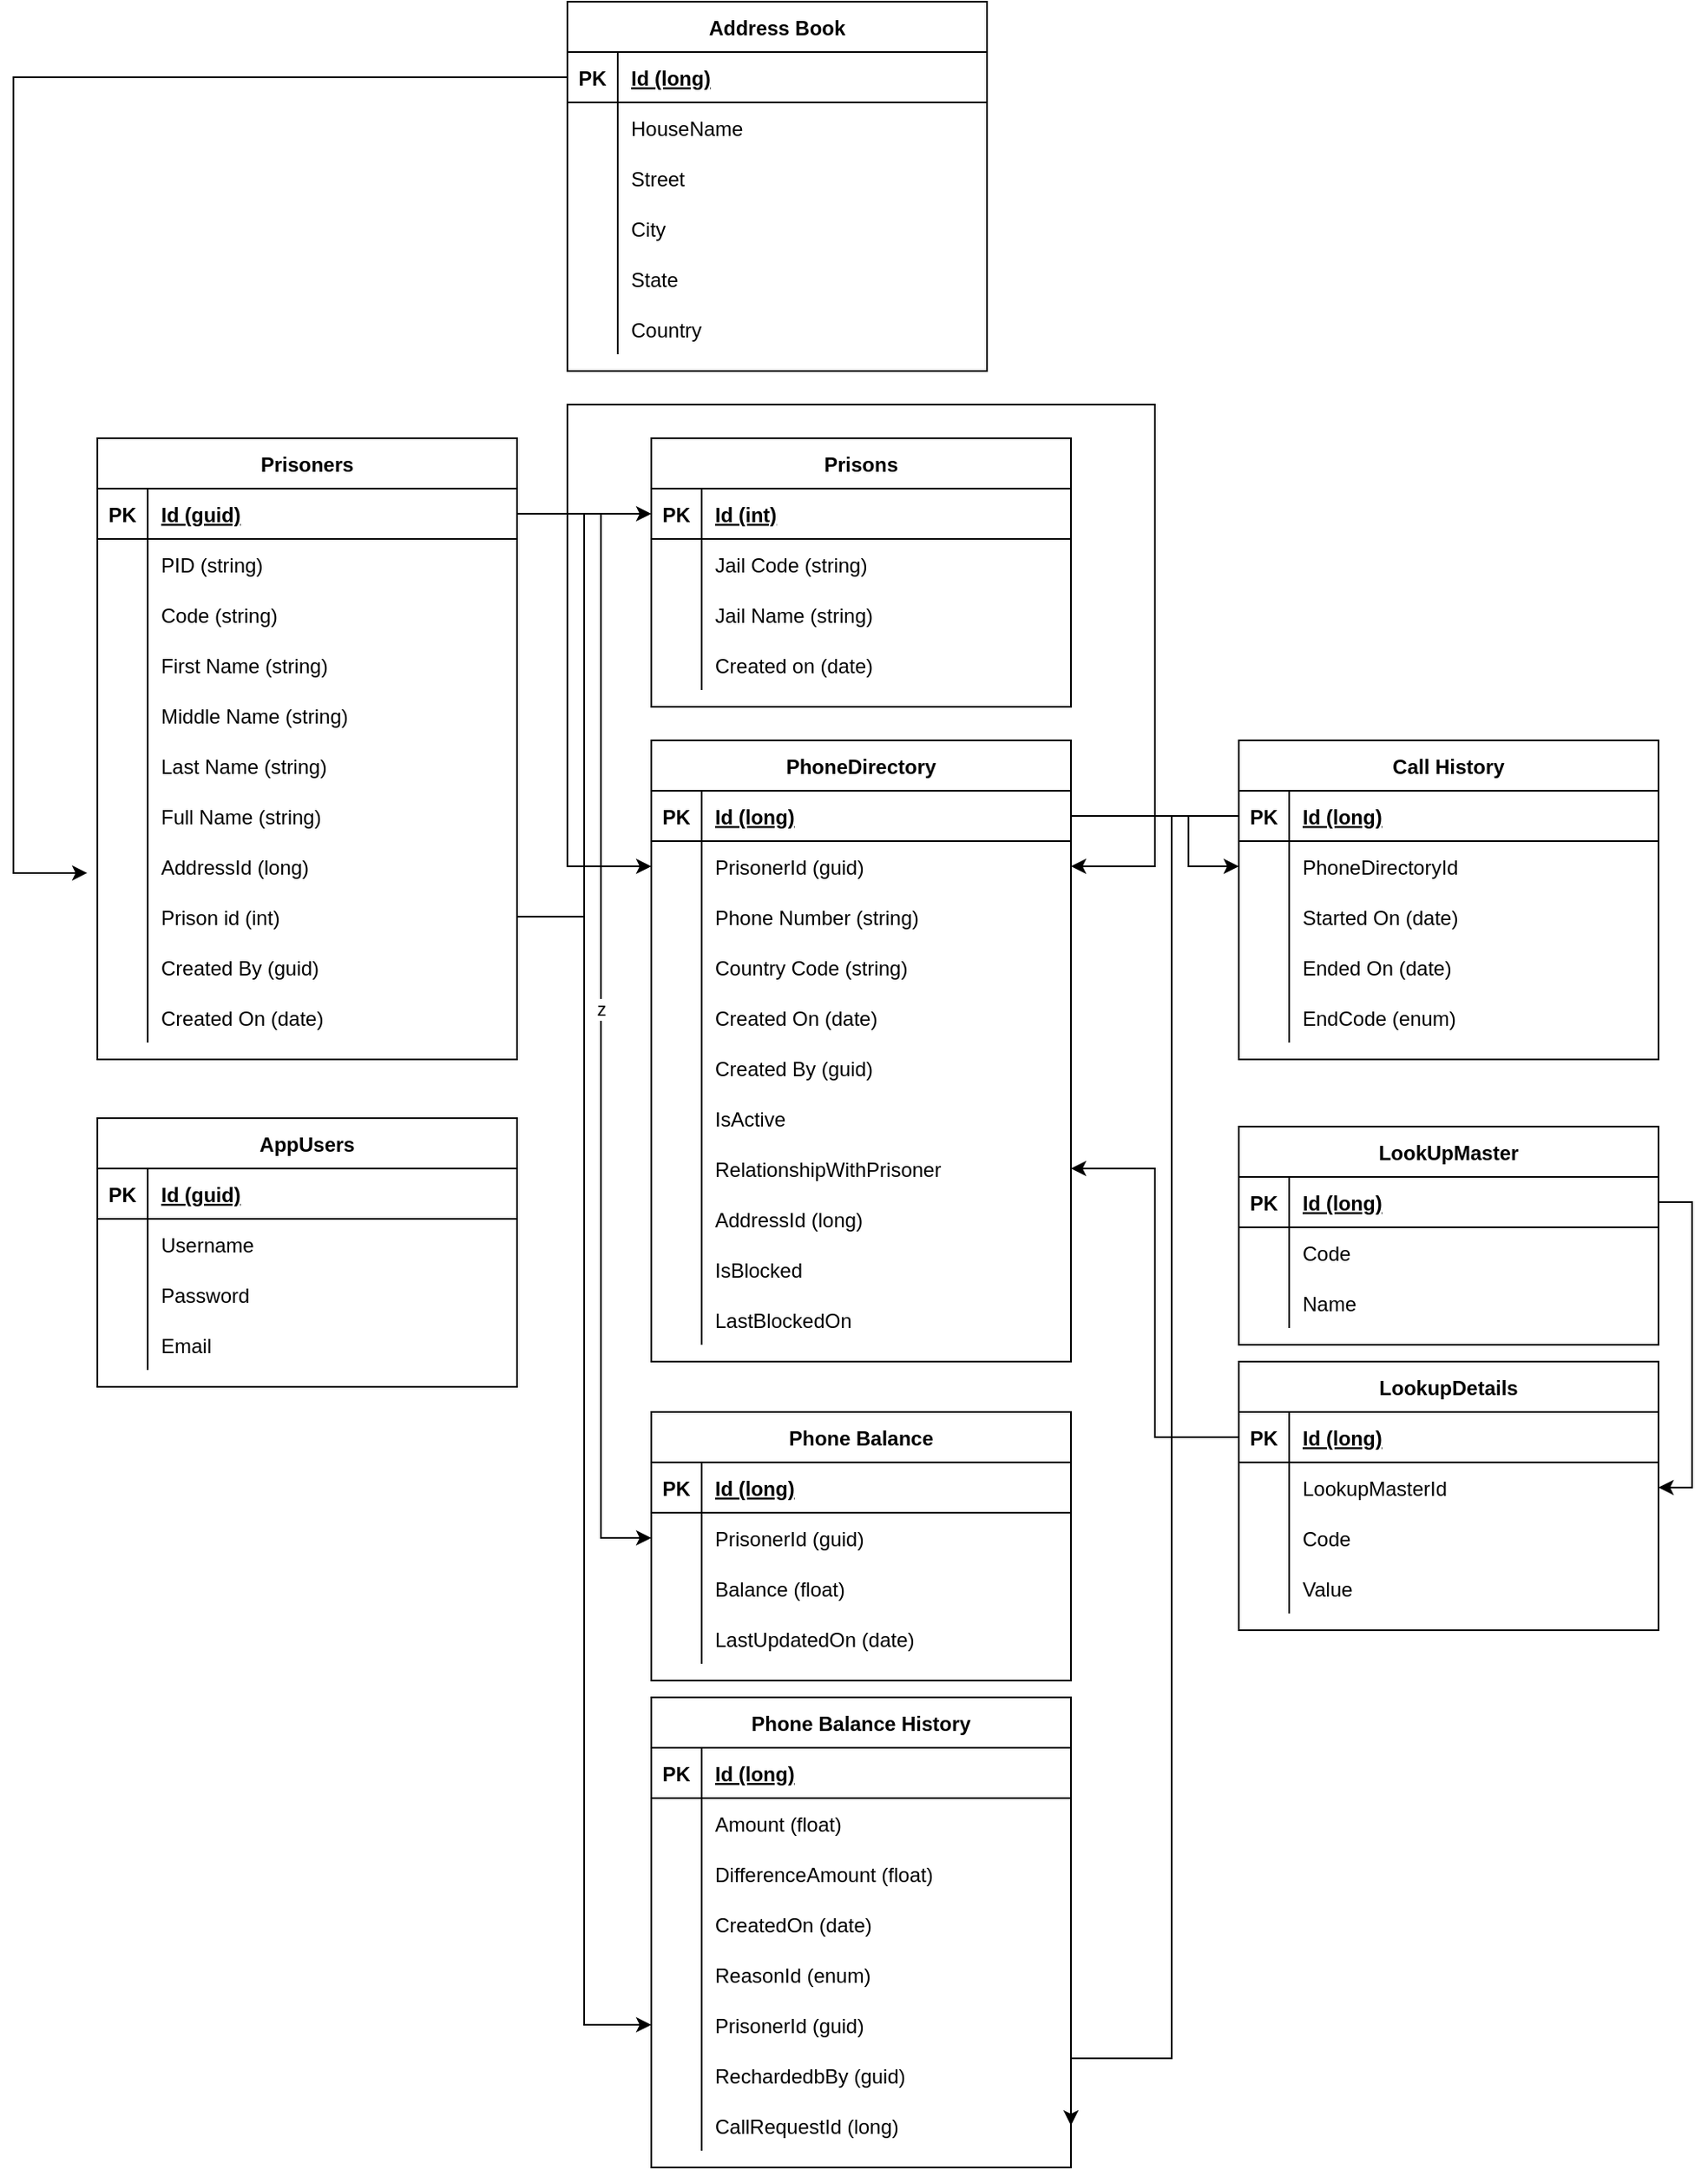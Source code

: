 <mxfile version="21.3.6" type="device">
  <diagram id="R2lEEEUBdFMjLlhIrx00" name="Page-1">
    <mxGraphModel dx="880" dy="1622" grid="1" gridSize="10" guides="1" tooltips="1" connect="1" arrows="1" fold="1" page="1" pageScale="1" pageWidth="850" pageHeight="1100" math="0" shadow="0" extFonts="Permanent Marker^https://fonts.googleapis.com/css?family=Permanent+Marker">
      <root>
        <mxCell id="0" />
        <mxCell id="1" parent="0" />
        <mxCell id="C-vyLk0tnHw3VtMMgP7b-2" value="Prisons" style="shape=table;startSize=30;container=1;collapsible=1;childLayout=tableLayout;fixedRows=1;rowLines=0;fontStyle=1;align=center;resizeLast=1;" parent="1" vertex="1">
          <mxGeometry x="450" y="120" width="250" height="160" as="geometry" />
        </mxCell>
        <mxCell id="C-vyLk0tnHw3VtMMgP7b-3" value="" style="shape=partialRectangle;collapsible=0;dropTarget=0;pointerEvents=0;fillColor=none;points=[[0,0.5],[1,0.5]];portConstraint=eastwest;top=0;left=0;right=0;bottom=1;" parent="C-vyLk0tnHw3VtMMgP7b-2" vertex="1">
          <mxGeometry y="30" width="250" height="30" as="geometry" />
        </mxCell>
        <mxCell id="C-vyLk0tnHw3VtMMgP7b-4" value="PK" style="shape=partialRectangle;overflow=hidden;connectable=0;fillColor=none;top=0;left=0;bottom=0;right=0;fontStyle=1;" parent="C-vyLk0tnHw3VtMMgP7b-3" vertex="1">
          <mxGeometry width="30" height="30" as="geometry">
            <mxRectangle width="30" height="30" as="alternateBounds" />
          </mxGeometry>
        </mxCell>
        <mxCell id="C-vyLk0tnHw3VtMMgP7b-5" value="Id (int)" style="shape=partialRectangle;overflow=hidden;connectable=0;fillColor=none;top=0;left=0;bottom=0;right=0;align=left;spacingLeft=6;fontStyle=5;" parent="C-vyLk0tnHw3VtMMgP7b-3" vertex="1">
          <mxGeometry x="30" width="220" height="30" as="geometry">
            <mxRectangle width="220" height="30" as="alternateBounds" />
          </mxGeometry>
        </mxCell>
        <mxCell id="C-vyLk0tnHw3VtMMgP7b-6" value="" style="shape=partialRectangle;collapsible=0;dropTarget=0;pointerEvents=0;fillColor=none;points=[[0,0.5],[1,0.5]];portConstraint=eastwest;top=0;left=0;right=0;bottom=0;" parent="C-vyLk0tnHw3VtMMgP7b-2" vertex="1">
          <mxGeometry y="60" width="250" height="30" as="geometry" />
        </mxCell>
        <mxCell id="C-vyLk0tnHw3VtMMgP7b-7" value="" style="shape=partialRectangle;overflow=hidden;connectable=0;fillColor=none;top=0;left=0;bottom=0;right=0;" parent="C-vyLk0tnHw3VtMMgP7b-6" vertex="1">
          <mxGeometry width="30" height="30" as="geometry">
            <mxRectangle width="30" height="30" as="alternateBounds" />
          </mxGeometry>
        </mxCell>
        <mxCell id="C-vyLk0tnHw3VtMMgP7b-8" value="Jail Code (string)" style="shape=partialRectangle;overflow=hidden;connectable=0;fillColor=none;top=0;left=0;bottom=0;right=0;align=left;spacingLeft=6;" parent="C-vyLk0tnHw3VtMMgP7b-6" vertex="1">
          <mxGeometry x="30" width="220" height="30" as="geometry">
            <mxRectangle width="220" height="30" as="alternateBounds" />
          </mxGeometry>
        </mxCell>
        <mxCell id="C-vyLk0tnHw3VtMMgP7b-9" value="" style="shape=partialRectangle;collapsible=0;dropTarget=0;pointerEvents=0;fillColor=none;points=[[0,0.5],[1,0.5]];portConstraint=eastwest;top=0;left=0;right=0;bottom=0;" parent="C-vyLk0tnHw3VtMMgP7b-2" vertex="1">
          <mxGeometry y="90" width="250" height="30" as="geometry" />
        </mxCell>
        <mxCell id="C-vyLk0tnHw3VtMMgP7b-10" value="" style="shape=partialRectangle;overflow=hidden;connectable=0;fillColor=none;top=0;left=0;bottom=0;right=0;" parent="C-vyLk0tnHw3VtMMgP7b-9" vertex="1">
          <mxGeometry width="30" height="30" as="geometry">
            <mxRectangle width="30" height="30" as="alternateBounds" />
          </mxGeometry>
        </mxCell>
        <mxCell id="C-vyLk0tnHw3VtMMgP7b-11" value="Jail Name (string)" style="shape=partialRectangle;overflow=hidden;connectable=0;fillColor=none;top=0;left=0;bottom=0;right=0;align=left;spacingLeft=6;" parent="C-vyLk0tnHw3VtMMgP7b-9" vertex="1">
          <mxGeometry x="30" width="220" height="30" as="geometry">
            <mxRectangle width="220" height="30" as="alternateBounds" />
          </mxGeometry>
        </mxCell>
        <mxCell id="BXLggGQ8S5dWOYgqpRp8-68" value="" style="shape=partialRectangle;collapsible=0;dropTarget=0;pointerEvents=0;fillColor=none;points=[[0,0.5],[1,0.5]];portConstraint=eastwest;top=0;left=0;right=0;bottom=0;" parent="C-vyLk0tnHw3VtMMgP7b-2" vertex="1">
          <mxGeometry y="120" width="250" height="30" as="geometry" />
        </mxCell>
        <mxCell id="BXLggGQ8S5dWOYgqpRp8-69" value="" style="shape=partialRectangle;overflow=hidden;connectable=0;fillColor=none;top=0;left=0;bottom=0;right=0;" parent="BXLggGQ8S5dWOYgqpRp8-68" vertex="1">
          <mxGeometry width="30" height="30" as="geometry">
            <mxRectangle width="30" height="30" as="alternateBounds" />
          </mxGeometry>
        </mxCell>
        <mxCell id="BXLggGQ8S5dWOYgqpRp8-70" value="Created on (date)" style="shape=partialRectangle;overflow=hidden;connectable=0;fillColor=none;top=0;left=0;bottom=0;right=0;align=left;spacingLeft=6;" parent="BXLggGQ8S5dWOYgqpRp8-68" vertex="1">
          <mxGeometry x="30" width="220" height="30" as="geometry">
            <mxRectangle width="220" height="30" as="alternateBounds" />
          </mxGeometry>
        </mxCell>
        <mxCell id="C-vyLk0tnHw3VtMMgP7b-23" value="Prisoners" style="shape=table;startSize=30;container=1;collapsible=1;childLayout=tableLayout;fixedRows=1;rowLines=0;fontStyle=1;align=center;resizeLast=1;" parent="1" vertex="1">
          <mxGeometry x="120" y="120" width="250" height="370" as="geometry" />
        </mxCell>
        <mxCell id="C-vyLk0tnHw3VtMMgP7b-24" value="" style="shape=partialRectangle;collapsible=0;dropTarget=0;pointerEvents=0;fillColor=none;points=[[0,0.5],[1,0.5]];portConstraint=eastwest;top=0;left=0;right=0;bottom=1;" parent="C-vyLk0tnHw3VtMMgP7b-23" vertex="1">
          <mxGeometry y="30" width="250" height="30" as="geometry" />
        </mxCell>
        <mxCell id="C-vyLk0tnHw3VtMMgP7b-25" value="PK" style="shape=partialRectangle;overflow=hidden;connectable=0;fillColor=none;top=0;left=0;bottom=0;right=0;fontStyle=1;" parent="C-vyLk0tnHw3VtMMgP7b-24" vertex="1">
          <mxGeometry width="30" height="30" as="geometry">
            <mxRectangle width="30" height="30" as="alternateBounds" />
          </mxGeometry>
        </mxCell>
        <mxCell id="C-vyLk0tnHw3VtMMgP7b-26" value="Id (guid)" style="shape=partialRectangle;overflow=hidden;connectable=0;fillColor=none;top=0;left=0;bottom=0;right=0;align=left;spacingLeft=6;fontStyle=5;" parent="C-vyLk0tnHw3VtMMgP7b-24" vertex="1">
          <mxGeometry x="30" width="220" height="30" as="geometry">
            <mxRectangle width="220" height="30" as="alternateBounds" />
          </mxGeometry>
        </mxCell>
        <mxCell id="C-vyLk0tnHw3VtMMgP7b-27" value="" style="shape=partialRectangle;collapsible=0;dropTarget=0;pointerEvents=0;fillColor=none;points=[[0,0.5],[1,0.5]];portConstraint=eastwest;top=0;left=0;right=0;bottom=0;" parent="C-vyLk0tnHw3VtMMgP7b-23" vertex="1">
          <mxGeometry y="60" width="250" height="30" as="geometry" />
        </mxCell>
        <mxCell id="C-vyLk0tnHw3VtMMgP7b-28" value="" style="shape=partialRectangle;overflow=hidden;connectable=0;fillColor=none;top=0;left=0;bottom=0;right=0;" parent="C-vyLk0tnHw3VtMMgP7b-27" vertex="1">
          <mxGeometry width="30" height="30" as="geometry">
            <mxRectangle width="30" height="30" as="alternateBounds" />
          </mxGeometry>
        </mxCell>
        <mxCell id="C-vyLk0tnHw3VtMMgP7b-29" value="PID (string)" style="shape=partialRectangle;overflow=hidden;connectable=0;fillColor=none;top=0;left=0;bottom=0;right=0;align=left;spacingLeft=6;" parent="C-vyLk0tnHw3VtMMgP7b-27" vertex="1">
          <mxGeometry x="30" width="220" height="30" as="geometry">
            <mxRectangle width="220" height="30" as="alternateBounds" />
          </mxGeometry>
        </mxCell>
        <mxCell id="BXLggGQ8S5dWOYgqpRp8-8" value="" style="shape=partialRectangle;collapsible=0;dropTarget=0;pointerEvents=0;fillColor=none;points=[[0,0.5],[1,0.5]];portConstraint=eastwest;top=0;left=0;right=0;bottom=0;" parent="C-vyLk0tnHw3VtMMgP7b-23" vertex="1">
          <mxGeometry y="90" width="250" height="30" as="geometry" />
        </mxCell>
        <mxCell id="BXLggGQ8S5dWOYgqpRp8-9" value="" style="shape=partialRectangle;overflow=hidden;connectable=0;fillColor=none;top=0;left=0;bottom=0;right=0;" parent="BXLggGQ8S5dWOYgqpRp8-8" vertex="1">
          <mxGeometry width="30" height="30" as="geometry">
            <mxRectangle width="30" height="30" as="alternateBounds" />
          </mxGeometry>
        </mxCell>
        <mxCell id="BXLggGQ8S5dWOYgqpRp8-10" value="Code (string)" style="shape=partialRectangle;overflow=hidden;connectable=0;fillColor=none;top=0;left=0;bottom=0;right=0;align=left;spacingLeft=6;" parent="BXLggGQ8S5dWOYgqpRp8-8" vertex="1">
          <mxGeometry x="30" width="220" height="30" as="geometry">
            <mxRectangle width="220" height="30" as="alternateBounds" />
          </mxGeometry>
        </mxCell>
        <mxCell id="BXLggGQ8S5dWOYgqpRp8-11" value="" style="shape=partialRectangle;collapsible=0;dropTarget=0;pointerEvents=0;fillColor=none;points=[[0,0.5],[1,0.5]];portConstraint=eastwest;top=0;left=0;right=0;bottom=0;" parent="C-vyLk0tnHw3VtMMgP7b-23" vertex="1">
          <mxGeometry y="120" width="250" height="30" as="geometry" />
        </mxCell>
        <mxCell id="BXLggGQ8S5dWOYgqpRp8-12" value="" style="shape=partialRectangle;overflow=hidden;connectable=0;fillColor=none;top=0;left=0;bottom=0;right=0;" parent="BXLggGQ8S5dWOYgqpRp8-11" vertex="1">
          <mxGeometry width="30" height="30" as="geometry">
            <mxRectangle width="30" height="30" as="alternateBounds" />
          </mxGeometry>
        </mxCell>
        <mxCell id="BXLggGQ8S5dWOYgqpRp8-13" value="First Name (string)" style="shape=partialRectangle;overflow=hidden;connectable=0;fillColor=none;top=0;left=0;bottom=0;right=0;align=left;spacingLeft=6;" parent="BXLggGQ8S5dWOYgqpRp8-11" vertex="1">
          <mxGeometry x="30" width="220" height="30" as="geometry">
            <mxRectangle width="220" height="30" as="alternateBounds" />
          </mxGeometry>
        </mxCell>
        <mxCell id="BXLggGQ8S5dWOYgqpRp8-14" value="" style="shape=partialRectangle;collapsible=0;dropTarget=0;pointerEvents=0;fillColor=none;points=[[0,0.5],[1,0.5]];portConstraint=eastwest;top=0;left=0;right=0;bottom=0;" parent="C-vyLk0tnHw3VtMMgP7b-23" vertex="1">
          <mxGeometry y="150" width="250" height="30" as="geometry" />
        </mxCell>
        <mxCell id="BXLggGQ8S5dWOYgqpRp8-15" value="" style="shape=partialRectangle;overflow=hidden;connectable=0;fillColor=none;top=0;left=0;bottom=0;right=0;" parent="BXLggGQ8S5dWOYgqpRp8-14" vertex="1">
          <mxGeometry width="30" height="30" as="geometry">
            <mxRectangle width="30" height="30" as="alternateBounds" />
          </mxGeometry>
        </mxCell>
        <mxCell id="BXLggGQ8S5dWOYgqpRp8-16" value="Middle Name (string)" style="shape=partialRectangle;overflow=hidden;connectable=0;fillColor=none;top=0;left=0;bottom=0;right=0;align=left;spacingLeft=6;" parent="BXLggGQ8S5dWOYgqpRp8-14" vertex="1">
          <mxGeometry x="30" width="220" height="30" as="geometry">
            <mxRectangle width="220" height="30" as="alternateBounds" />
          </mxGeometry>
        </mxCell>
        <mxCell id="BXLggGQ8S5dWOYgqpRp8-17" value="" style="shape=partialRectangle;collapsible=0;dropTarget=0;pointerEvents=0;fillColor=none;points=[[0,0.5],[1,0.5]];portConstraint=eastwest;top=0;left=0;right=0;bottom=0;" parent="C-vyLk0tnHw3VtMMgP7b-23" vertex="1">
          <mxGeometry y="180" width="250" height="30" as="geometry" />
        </mxCell>
        <mxCell id="BXLggGQ8S5dWOYgqpRp8-18" value="" style="shape=partialRectangle;overflow=hidden;connectable=0;fillColor=none;top=0;left=0;bottom=0;right=0;" parent="BXLggGQ8S5dWOYgqpRp8-17" vertex="1">
          <mxGeometry width="30" height="30" as="geometry">
            <mxRectangle width="30" height="30" as="alternateBounds" />
          </mxGeometry>
        </mxCell>
        <mxCell id="BXLggGQ8S5dWOYgqpRp8-19" value="Last Name (string)" style="shape=partialRectangle;overflow=hidden;connectable=0;fillColor=none;top=0;left=0;bottom=0;right=0;align=left;spacingLeft=6;" parent="BXLggGQ8S5dWOYgqpRp8-17" vertex="1">
          <mxGeometry x="30" width="220" height="30" as="geometry">
            <mxRectangle width="220" height="30" as="alternateBounds" />
          </mxGeometry>
        </mxCell>
        <mxCell id="BXLggGQ8S5dWOYgqpRp8-20" value="" style="shape=partialRectangle;collapsible=0;dropTarget=0;pointerEvents=0;fillColor=none;points=[[0,0.5],[1,0.5]];portConstraint=eastwest;top=0;left=0;right=0;bottom=0;" parent="C-vyLk0tnHw3VtMMgP7b-23" vertex="1">
          <mxGeometry y="210" width="250" height="30" as="geometry" />
        </mxCell>
        <mxCell id="BXLggGQ8S5dWOYgqpRp8-21" value="" style="shape=partialRectangle;overflow=hidden;connectable=0;fillColor=none;top=0;left=0;bottom=0;right=0;" parent="BXLggGQ8S5dWOYgqpRp8-20" vertex="1">
          <mxGeometry width="30" height="30" as="geometry">
            <mxRectangle width="30" height="30" as="alternateBounds" />
          </mxGeometry>
        </mxCell>
        <mxCell id="BXLggGQ8S5dWOYgqpRp8-22" value="Full Name (string)" style="shape=partialRectangle;overflow=hidden;connectable=0;fillColor=none;top=0;left=0;bottom=0;right=0;align=left;spacingLeft=6;" parent="BXLggGQ8S5dWOYgqpRp8-20" vertex="1">
          <mxGeometry x="30" width="220" height="30" as="geometry">
            <mxRectangle width="220" height="30" as="alternateBounds" />
          </mxGeometry>
        </mxCell>
        <mxCell id="BXLggGQ8S5dWOYgqpRp8-23" value="" style="shape=partialRectangle;collapsible=0;dropTarget=0;pointerEvents=0;fillColor=none;points=[[0,0.5],[1,0.5]];portConstraint=eastwest;top=0;left=0;right=0;bottom=0;" parent="C-vyLk0tnHw3VtMMgP7b-23" vertex="1">
          <mxGeometry y="240" width="250" height="30" as="geometry" />
        </mxCell>
        <mxCell id="BXLggGQ8S5dWOYgqpRp8-24" value="" style="shape=partialRectangle;overflow=hidden;connectable=0;fillColor=none;top=0;left=0;bottom=0;right=0;" parent="BXLggGQ8S5dWOYgqpRp8-23" vertex="1">
          <mxGeometry width="30" height="30" as="geometry">
            <mxRectangle width="30" height="30" as="alternateBounds" />
          </mxGeometry>
        </mxCell>
        <mxCell id="BXLggGQ8S5dWOYgqpRp8-25" value="AddressId (long)" style="shape=partialRectangle;overflow=hidden;connectable=0;fillColor=none;top=0;left=0;bottom=0;right=0;align=left;spacingLeft=6;" parent="BXLggGQ8S5dWOYgqpRp8-23" vertex="1">
          <mxGeometry x="30" width="220" height="30" as="geometry">
            <mxRectangle width="220" height="30" as="alternateBounds" />
          </mxGeometry>
        </mxCell>
        <mxCell id="BXLggGQ8S5dWOYgqpRp8-26" value="" style="shape=partialRectangle;collapsible=0;dropTarget=0;pointerEvents=0;fillColor=none;points=[[0,0.5],[1,0.5]];portConstraint=eastwest;top=0;left=0;right=0;bottom=0;" parent="C-vyLk0tnHw3VtMMgP7b-23" vertex="1">
          <mxGeometry y="270" width="250" height="30" as="geometry" />
        </mxCell>
        <mxCell id="BXLggGQ8S5dWOYgqpRp8-27" value="" style="shape=partialRectangle;overflow=hidden;connectable=0;fillColor=none;top=0;left=0;bottom=0;right=0;" parent="BXLggGQ8S5dWOYgqpRp8-26" vertex="1">
          <mxGeometry width="30" height="30" as="geometry">
            <mxRectangle width="30" height="30" as="alternateBounds" />
          </mxGeometry>
        </mxCell>
        <mxCell id="BXLggGQ8S5dWOYgqpRp8-28" value="Prison id (int)" style="shape=partialRectangle;overflow=hidden;connectable=0;fillColor=none;top=0;left=0;bottom=0;right=0;align=left;spacingLeft=6;" parent="BXLggGQ8S5dWOYgqpRp8-26" vertex="1">
          <mxGeometry x="30" width="220" height="30" as="geometry">
            <mxRectangle width="220" height="30" as="alternateBounds" />
          </mxGeometry>
        </mxCell>
        <mxCell id="BXLggGQ8S5dWOYgqpRp8-29" value="" style="shape=partialRectangle;collapsible=0;dropTarget=0;pointerEvents=0;fillColor=none;points=[[0,0.5],[1,0.5]];portConstraint=eastwest;top=0;left=0;right=0;bottom=0;" parent="C-vyLk0tnHw3VtMMgP7b-23" vertex="1">
          <mxGeometry y="300" width="250" height="30" as="geometry" />
        </mxCell>
        <mxCell id="BXLggGQ8S5dWOYgqpRp8-30" value="" style="shape=partialRectangle;overflow=hidden;connectable=0;fillColor=none;top=0;left=0;bottom=0;right=0;" parent="BXLggGQ8S5dWOYgqpRp8-29" vertex="1">
          <mxGeometry width="30" height="30" as="geometry">
            <mxRectangle width="30" height="30" as="alternateBounds" />
          </mxGeometry>
        </mxCell>
        <mxCell id="BXLggGQ8S5dWOYgqpRp8-31" value="Created By (guid)" style="shape=partialRectangle;overflow=hidden;connectable=0;fillColor=none;top=0;left=0;bottom=0;right=0;align=left;spacingLeft=6;" parent="BXLggGQ8S5dWOYgqpRp8-29" vertex="1">
          <mxGeometry x="30" width="220" height="30" as="geometry">
            <mxRectangle width="220" height="30" as="alternateBounds" />
          </mxGeometry>
        </mxCell>
        <mxCell id="BXLggGQ8S5dWOYgqpRp8-32" value="" style="shape=partialRectangle;collapsible=0;dropTarget=0;pointerEvents=0;fillColor=none;points=[[0,0.5],[1,0.5]];portConstraint=eastwest;top=0;left=0;right=0;bottom=0;" parent="C-vyLk0tnHw3VtMMgP7b-23" vertex="1">
          <mxGeometry y="330" width="250" height="30" as="geometry" />
        </mxCell>
        <mxCell id="BXLggGQ8S5dWOYgqpRp8-33" value="" style="shape=partialRectangle;overflow=hidden;connectable=0;fillColor=none;top=0;left=0;bottom=0;right=0;" parent="BXLggGQ8S5dWOYgqpRp8-32" vertex="1">
          <mxGeometry width="30" height="30" as="geometry">
            <mxRectangle width="30" height="30" as="alternateBounds" />
          </mxGeometry>
        </mxCell>
        <mxCell id="BXLggGQ8S5dWOYgqpRp8-34" value="Created On (date)" style="shape=partialRectangle;overflow=hidden;connectable=0;fillColor=none;top=0;left=0;bottom=0;right=0;align=left;spacingLeft=6;" parent="BXLggGQ8S5dWOYgqpRp8-32" vertex="1">
          <mxGeometry x="30" width="220" height="30" as="geometry">
            <mxRectangle width="220" height="30" as="alternateBounds" />
          </mxGeometry>
        </mxCell>
        <mxCell id="BXLggGQ8S5dWOYgqpRp8-35" style="edgeStyle=orthogonalEdgeStyle;rounded=0;orthogonalLoop=1;jettySize=auto;html=1;entryX=0;entryY=0.5;entryDx=0;entryDy=0;" parent="1" source="BXLggGQ8S5dWOYgqpRp8-26" target="C-vyLk0tnHw3VtMMgP7b-3" edge="1">
          <mxGeometry relative="1" as="geometry" />
        </mxCell>
        <mxCell id="BXLggGQ8S5dWOYgqpRp8-49" value="PhoneDirectory" style="shape=table;startSize=30;container=1;collapsible=1;childLayout=tableLayout;fixedRows=1;rowLines=0;fontStyle=1;align=center;resizeLast=1;" parent="1" vertex="1">
          <mxGeometry x="450" y="300" width="250" height="370" as="geometry" />
        </mxCell>
        <mxCell id="BXLggGQ8S5dWOYgqpRp8-50" value="" style="shape=partialRectangle;collapsible=0;dropTarget=0;pointerEvents=0;fillColor=none;points=[[0,0.5],[1,0.5]];portConstraint=eastwest;top=0;left=0;right=0;bottom=1;" parent="BXLggGQ8S5dWOYgqpRp8-49" vertex="1">
          <mxGeometry y="30" width="250" height="30" as="geometry" />
        </mxCell>
        <mxCell id="BXLggGQ8S5dWOYgqpRp8-51" value="PK" style="shape=partialRectangle;overflow=hidden;connectable=0;fillColor=none;top=0;left=0;bottom=0;right=0;fontStyle=1;" parent="BXLggGQ8S5dWOYgqpRp8-50" vertex="1">
          <mxGeometry width="30" height="30" as="geometry">
            <mxRectangle width="30" height="30" as="alternateBounds" />
          </mxGeometry>
        </mxCell>
        <mxCell id="BXLggGQ8S5dWOYgqpRp8-52" value="Id (long)" style="shape=partialRectangle;overflow=hidden;connectable=0;fillColor=none;top=0;left=0;bottom=0;right=0;align=left;spacingLeft=6;fontStyle=5;" parent="BXLggGQ8S5dWOYgqpRp8-50" vertex="1">
          <mxGeometry x="30" width="220" height="30" as="geometry">
            <mxRectangle width="220" height="30" as="alternateBounds" />
          </mxGeometry>
        </mxCell>
        <mxCell id="BXLggGQ8S5dWOYgqpRp8-53" value="" style="shape=partialRectangle;collapsible=0;dropTarget=0;pointerEvents=0;fillColor=none;points=[[0,0.5],[1,0.5]];portConstraint=eastwest;top=0;left=0;right=0;bottom=0;" parent="BXLggGQ8S5dWOYgqpRp8-49" vertex="1">
          <mxGeometry y="60" width="250" height="30" as="geometry" />
        </mxCell>
        <mxCell id="BXLggGQ8S5dWOYgqpRp8-54" value="" style="shape=partialRectangle;overflow=hidden;connectable=0;fillColor=none;top=0;left=0;bottom=0;right=0;" parent="BXLggGQ8S5dWOYgqpRp8-53" vertex="1">
          <mxGeometry width="30" height="30" as="geometry">
            <mxRectangle width="30" height="30" as="alternateBounds" />
          </mxGeometry>
        </mxCell>
        <mxCell id="BXLggGQ8S5dWOYgqpRp8-55" value="PrisonerId (guid)" style="shape=partialRectangle;overflow=hidden;connectable=0;fillColor=none;top=0;left=0;bottom=0;right=0;align=left;spacingLeft=6;" parent="BXLggGQ8S5dWOYgqpRp8-53" vertex="1">
          <mxGeometry x="30" width="220" height="30" as="geometry">
            <mxRectangle width="220" height="30" as="alternateBounds" />
          </mxGeometry>
        </mxCell>
        <mxCell id="BXLggGQ8S5dWOYgqpRp8-56" value="" style="shape=partialRectangle;collapsible=0;dropTarget=0;pointerEvents=0;fillColor=none;points=[[0,0.5],[1,0.5]];portConstraint=eastwest;top=0;left=0;right=0;bottom=0;" parent="BXLggGQ8S5dWOYgqpRp8-49" vertex="1">
          <mxGeometry y="90" width="250" height="30" as="geometry" />
        </mxCell>
        <mxCell id="BXLggGQ8S5dWOYgqpRp8-57" value="" style="shape=partialRectangle;overflow=hidden;connectable=0;fillColor=none;top=0;left=0;bottom=0;right=0;" parent="BXLggGQ8S5dWOYgqpRp8-56" vertex="1">
          <mxGeometry width="30" height="30" as="geometry">
            <mxRectangle width="30" height="30" as="alternateBounds" />
          </mxGeometry>
        </mxCell>
        <mxCell id="BXLggGQ8S5dWOYgqpRp8-58" value="Phone Number (string)" style="shape=partialRectangle;overflow=hidden;connectable=0;fillColor=none;top=0;left=0;bottom=0;right=0;align=left;spacingLeft=6;" parent="BXLggGQ8S5dWOYgqpRp8-56" vertex="1">
          <mxGeometry x="30" width="220" height="30" as="geometry">
            <mxRectangle width="220" height="30" as="alternateBounds" />
          </mxGeometry>
        </mxCell>
        <mxCell id="BXLggGQ8S5dWOYgqpRp8-59" value="" style="shape=partialRectangle;collapsible=0;dropTarget=0;pointerEvents=0;fillColor=none;points=[[0,0.5],[1,0.5]];portConstraint=eastwest;top=0;left=0;right=0;bottom=0;" parent="BXLggGQ8S5dWOYgqpRp8-49" vertex="1">
          <mxGeometry y="120" width="250" height="30" as="geometry" />
        </mxCell>
        <mxCell id="BXLggGQ8S5dWOYgqpRp8-60" value="" style="shape=partialRectangle;overflow=hidden;connectable=0;fillColor=none;top=0;left=0;bottom=0;right=0;" parent="BXLggGQ8S5dWOYgqpRp8-59" vertex="1">
          <mxGeometry width="30" height="30" as="geometry">
            <mxRectangle width="30" height="30" as="alternateBounds" />
          </mxGeometry>
        </mxCell>
        <mxCell id="BXLggGQ8S5dWOYgqpRp8-61" value="Country Code (string)" style="shape=partialRectangle;overflow=hidden;connectable=0;fillColor=none;top=0;left=0;bottom=0;right=0;align=left;spacingLeft=6;" parent="BXLggGQ8S5dWOYgqpRp8-59" vertex="1">
          <mxGeometry x="30" width="220" height="30" as="geometry">
            <mxRectangle width="220" height="30" as="alternateBounds" />
          </mxGeometry>
        </mxCell>
        <mxCell id="BXLggGQ8S5dWOYgqpRp8-62" value="" style="shape=partialRectangle;collapsible=0;dropTarget=0;pointerEvents=0;fillColor=none;points=[[0,0.5],[1,0.5]];portConstraint=eastwest;top=0;left=0;right=0;bottom=0;" parent="BXLggGQ8S5dWOYgqpRp8-49" vertex="1">
          <mxGeometry y="150" width="250" height="30" as="geometry" />
        </mxCell>
        <mxCell id="BXLggGQ8S5dWOYgqpRp8-63" value="" style="shape=partialRectangle;overflow=hidden;connectable=0;fillColor=none;top=0;left=0;bottom=0;right=0;" parent="BXLggGQ8S5dWOYgqpRp8-62" vertex="1">
          <mxGeometry width="30" height="30" as="geometry">
            <mxRectangle width="30" height="30" as="alternateBounds" />
          </mxGeometry>
        </mxCell>
        <mxCell id="BXLggGQ8S5dWOYgqpRp8-64" value="Created On (date)" style="shape=partialRectangle;overflow=hidden;connectable=0;fillColor=none;top=0;left=0;bottom=0;right=0;align=left;spacingLeft=6;" parent="BXLggGQ8S5dWOYgqpRp8-62" vertex="1">
          <mxGeometry x="30" width="220" height="30" as="geometry">
            <mxRectangle width="220" height="30" as="alternateBounds" />
          </mxGeometry>
        </mxCell>
        <mxCell id="BXLggGQ8S5dWOYgqpRp8-65" value="" style="shape=partialRectangle;collapsible=0;dropTarget=0;pointerEvents=0;fillColor=none;points=[[0,0.5],[1,0.5]];portConstraint=eastwest;top=0;left=0;right=0;bottom=0;" parent="BXLggGQ8S5dWOYgqpRp8-49" vertex="1">
          <mxGeometry y="180" width="250" height="30" as="geometry" />
        </mxCell>
        <mxCell id="BXLggGQ8S5dWOYgqpRp8-66" value="" style="shape=partialRectangle;overflow=hidden;connectable=0;fillColor=none;top=0;left=0;bottom=0;right=0;" parent="BXLggGQ8S5dWOYgqpRp8-65" vertex="1">
          <mxGeometry width="30" height="30" as="geometry">
            <mxRectangle width="30" height="30" as="alternateBounds" />
          </mxGeometry>
        </mxCell>
        <mxCell id="BXLggGQ8S5dWOYgqpRp8-67" value="Created By (guid)" style="shape=partialRectangle;overflow=hidden;connectable=0;fillColor=none;top=0;left=0;bottom=0;right=0;align=left;spacingLeft=6;" parent="BXLggGQ8S5dWOYgqpRp8-65" vertex="1">
          <mxGeometry x="30" width="220" height="30" as="geometry">
            <mxRectangle width="220" height="30" as="alternateBounds" />
          </mxGeometry>
        </mxCell>
        <mxCell id="vu-JFTqi1zwVFhjVrLu1-33" value="" style="shape=partialRectangle;collapsible=0;dropTarget=0;pointerEvents=0;fillColor=none;points=[[0,0.5],[1,0.5]];portConstraint=eastwest;top=0;left=0;right=0;bottom=0;" parent="BXLggGQ8S5dWOYgqpRp8-49" vertex="1">
          <mxGeometry y="210" width="250" height="30" as="geometry" />
        </mxCell>
        <mxCell id="vu-JFTqi1zwVFhjVrLu1-34" value="" style="shape=partialRectangle;overflow=hidden;connectable=0;fillColor=none;top=0;left=0;bottom=0;right=0;" parent="vu-JFTqi1zwVFhjVrLu1-33" vertex="1">
          <mxGeometry width="30" height="30" as="geometry">
            <mxRectangle width="30" height="30" as="alternateBounds" />
          </mxGeometry>
        </mxCell>
        <mxCell id="vu-JFTqi1zwVFhjVrLu1-35" value="IsActive" style="shape=partialRectangle;overflow=hidden;connectable=0;fillColor=none;top=0;left=0;bottom=0;right=0;align=left;spacingLeft=6;" parent="vu-JFTqi1zwVFhjVrLu1-33" vertex="1">
          <mxGeometry x="30" width="220" height="30" as="geometry">
            <mxRectangle width="220" height="30" as="alternateBounds" />
          </mxGeometry>
        </mxCell>
        <mxCell id="vu-JFTqi1zwVFhjVrLu1-98" value="" style="shape=partialRectangle;collapsible=0;dropTarget=0;pointerEvents=0;fillColor=none;points=[[0,0.5],[1,0.5]];portConstraint=eastwest;top=0;left=0;right=0;bottom=0;" parent="BXLggGQ8S5dWOYgqpRp8-49" vertex="1">
          <mxGeometry y="240" width="250" height="30" as="geometry" />
        </mxCell>
        <mxCell id="vu-JFTqi1zwVFhjVrLu1-99" value="" style="shape=partialRectangle;overflow=hidden;connectable=0;fillColor=none;top=0;left=0;bottom=0;right=0;" parent="vu-JFTqi1zwVFhjVrLu1-98" vertex="1">
          <mxGeometry width="30" height="30" as="geometry">
            <mxRectangle width="30" height="30" as="alternateBounds" />
          </mxGeometry>
        </mxCell>
        <mxCell id="vu-JFTqi1zwVFhjVrLu1-100" value="RelationshipWithPrisoner" style="shape=partialRectangle;overflow=hidden;connectable=0;fillColor=none;top=0;left=0;bottom=0;right=0;align=left;spacingLeft=6;" parent="vu-JFTqi1zwVFhjVrLu1-98" vertex="1">
          <mxGeometry x="30" width="220" height="30" as="geometry">
            <mxRectangle width="220" height="30" as="alternateBounds" />
          </mxGeometry>
        </mxCell>
        <mxCell id="vu-JFTqi1zwVFhjVrLu1-158" value="" style="shape=partialRectangle;collapsible=0;dropTarget=0;pointerEvents=0;fillColor=none;points=[[0,0.5],[1,0.5]];portConstraint=eastwest;top=0;left=0;right=0;bottom=0;" parent="BXLggGQ8S5dWOYgqpRp8-49" vertex="1">
          <mxGeometry y="270" width="250" height="30" as="geometry" />
        </mxCell>
        <mxCell id="vu-JFTqi1zwVFhjVrLu1-159" value="" style="shape=partialRectangle;overflow=hidden;connectable=0;fillColor=none;top=0;left=0;bottom=0;right=0;" parent="vu-JFTqi1zwVFhjVrLu1-158" vertex="1">
          <mxGeometry width="30" height="30" as="geometry">
            <mxRectangle width="30" height="30" as="alternateBounds" />
          </mxGeometry>
        </mxCell>
        <mxCell id="vu-JFTqi1zwVFhjVrLu1-160" value="AddressId (long)" style="shape=partialRectangle;overflow=hidden;connectable=0;fillColor=none;top=0;left=0;bottom=0;right=0;align=left;spacingLeft=6;" parent="vu-JFTqi1zwVFhjVrLu1-158" vertex="1">
          <mxGeometry x="30" width="220" height="30" as="geometry">
            <mxRectangle width="220" height="30" as="alternateBounds" />
          </mxGeometry>
        </mxCell>
        <mxCell id="FZPAbn4Tniia1b54iH4w-2" value="" style="shape=partialRectangle;collapsible=0;dropTarget=0;pointerEvents=0;fillColor=none;points=[[0,0.5],[1,0.5]];portConstraint=eastwest;top=0;left=0;right=0;bottom=0;" vertex="1" parent="BXLggGQ8S5dWOYgqpRp8-49">
          <mxGeometry y="300" width="250" height="30" as="geometry" />
        </mxCell>
        <mxCell id="FZPAbn4Tniia1b54iH4w-3" value="" style="shape=partialRectangle;overflow=hidden;connectable=0;fillColor=none;top=0;left=0;bottom=0;right=0;" vertex="1" parent="FZPAbn4Tniia1b54iH4w-2">
          <mxGeometry width="30" height="30" as="geometry">
            <mxRectangle width="30" height="30" as="alternateBounds" />
          </mxGeometry>
        </mxCell>
        <mxCell id="FZPAbn4Tniia1b54iH4w-4" value="IsBlocked" style="shape=partialRectangle;overflow=hidden;connectable=0;fillColor=none;top=0;left=0;bottom=0;right=0;align=left;spacingLeft=6;" vertex="1" parent="FZPAbn4Tniia1b54iH4w-2">
          <mxGeometry x="30" width="220" height="30" as="geometry">
            <mxRectangle width="220" height="30" as="alternateBounds" />
          </mxGeometry>
        </mxCell>
        <mxCell id="FZPAbn4Tniia1b54iH4w-5" value="" style="shape=partialRectangle;collapsible=0;dropTarget=0;pointerEvents=0;fillColor=none;points=[[0,0.5],[1,0.5]];portConstraint=eastwest;top=0;left=0;right=0;bottom=0;" vertex="1" parent="BXLggGQ8S5dWOYgqpRp8-49">
          <mxGeometry y="330" width="250" height="30" as="geometry" />
        </mxCell>
        <mxCell id="FZPAbn4Tniia1b54iH4w-6" value="" style="shape=partialRectangle;overflow=hidden;connectable=0;fillColor=none;top=0;left=0;bottom=0;right=0;" vertex="1" parent="FZPAbn4Tniia1b54iH4w-5">
          <mxGeometry width="30" height="30" as="geometry">
            <mxRectangle width="30" height="30" as="alternateBounds" />
          </mxGeometry>
        </mxCell>
        <mxCell id="FZPAbn4Tniia1b54iH4w-7" value="LastBlockedOn" style="shape=partialRectangle;overflow=hidden;connectable=0;fillColor=none;top=0;left=0;bottom=0;right=0;align=left;spacingLeft=6;" vertex="1" parent="FZPAbn4Tniia1b54iH4w-5">
          <mxGeometry x="30" width="220" height="30" as="geometry">
            <mxRectangle width="220" height="30" as="alternateBounds" />
          </mxGeometry>
        </mxCell>
        <mxCell id="vu-JFTqi1zwVFhjVrLu1-1" style="edgeStyle=orthogonalEdgeStyle;rounded=0;orthogonalLoop=1;jettySize=auto;html=1;entryX=0;entryY=0.5;entryDx=0;entryDy=0;" parent="1" source="C-vyLk0tnHw3VtMMgP7b-24" target="BXLggGQ8S5dWOYgqpRp8-53" edge="1">
          <mxGeometry relative="1" as="geometry">
            <mxPoint x="420" y="380" as="targetPoint" />
            <Array as="points">
              <mxPoint x="400" y="165" />
              <mxPoint x="400" y="375" />
            </Array>
          </mxGeometry>
        </mxCell>
        <mxCell id="vu-JFTqi1zwVFhjVrLu1-2" style="edgeStyle=orthogonalEdgeStyle;rounded=0;orthogonalLoop=1;jettySize=auto;html=1;exitX=1;exitY=0.5;exitDx=0;exitDy=0;entryX=1;entryY=0.5;entryDx=0;entryDy=0;" parent="1" source="C-vyLk0tnHw3VtMMgP7b-24" target="BXLggGQ8S5dWOYgqpRp8-53" edge="1">
          <mxGeometry relative="1" as="geometry">
            <Array as="points">
              <mxPoint x="400" y="165" />
              <mxPoint x="400" y="100" />
              <mxPoint x="750" y="100" />
              <mxPoint x="750" y="375" />
            </Array>
          </mxGeometry>
        </mxCell>
        <mxCell id="vu-JFTqi1zwVFhjVrLu1-3" value="Phone Balance" style="shape=table;startSize=30;container=1;collapsible=1;childLayout=tableLayout;fixedRows=1;rowLines=0;fontStyle=1;align=center;resizeLast=1;" parent="1" vertex="1">
          <mxGeometry x="450" y="700" width="250" height="160" as="geometry" />
        </mxCell>
        <mxCell id="vu-JFTqi1zwVFhjVrLu1-4" value="" style="shape=partialRectangle;collapsible=0;dropTarget=0;pointerEvents=0;fillColor=none;points=[[0,0.5],[1,0.5]];portConstraint=eastwest;top=0;left=0;right=0;bottom=1;" parent="vu-JFTqi1zwVFhjVrLu1-3" vertex="1">
          <mxGeometry y="30" width="250" height="30" as="geometry" />
        </mxCell>
        <mxCell id="vu-JFTqi1zwVFhjVrLu1-5" value="PK" style="shape=partialRectangle;overflow=hidden;connectable=0;fillColor=none;top=0;left=0;bottom=0;right=0;fontStyle=1;" parent="vu-JFTqi1zwVFhjVrLu1-4" vertex="1">
          <mxGeometry width="30" height="30" as="geometry">
            <mxRectangle width="30" height="30" as="alternateBounds" />
          </mxGeometry>
        </mxCell>
        <mxCell id="vu-JFTqi1zwVFhjVrLu1-6" value="Id (long)" style="shape=partialRectangle;overflow=hidden;connectable=0;fillColor=none;top=0;left=0;bottom=0;right=0;align=left;spacingLeft=6;fontStyle=5;" parent="vu-JFTqi1zwVFhjVrLu1-4" vertex="1">
          <mxGeometry x="30" width="220" height="30" as="geometry">
            <mxRectangle width="220" height="30" as="alternateBounds" />
          </mxGeometry>
        </mxCell>
        <mxCell id="vu-JFTqi1zwVFhjVrLu1-7" value="" style="shape=partialRectangle;collapsible=0;dropTarget=0;pointerEvents=0;fillColor=none;points=[[0,0.5],[1,0.5]];portConstraint=eastwest;top=0;left=0;right=0;bottom=0;" parent="vu-JFTqi1zwVFhjVrLu1-3" vertex="1">
          <mxGeometry y="60" width="250" height="30" as="geometry" />
        </mxCell>
        <mxCell id="vu-JFTqi1zwVFhjVrLu1-8" value="" style="shape=partialRectangle;overflow=hidden;connectable=0;fillColor=none;top=0;left=0;bottom=0;right=0;" parent="vu-JFTqi1zwVFhjVrLu1-7" vertex="1">
          <mxGeometry width="30" height="30" as="geometry">
            <mxRectangle width="30" height="30" as="alternateBounds" />
          </mxGeometry>
        </mxCell>
        <mxCell id="vu-JFTqi1zwVFhjVrLu1-9" value="PrisonerId (guid)" style="shape=partialRectangle;overflow=hidden;connectable=0;fillColor=none;top=0;left=0;bottom=0;right=0;align=left;spacingLeft=6;" parent="vu-JFTqi1zwVFhjVrLu1-7" vertex="1">
          <mxGeometry x="30" width="220" height="30" as="geometry">
            <mxRectangle width="220" height="30" as="alternateBounds" />
          </mxGeometry>
        </mxCell>
        <mxCell id="vu-JFTqi1zwVFhjVrLu1-10" value="" style="shape=partialRectangle;collapsible=0;dropTarget=0;pointerEvents=0;fillColor=none;points=[[0,0.5],[1,0.5]];portConstraint=eastwest;top=0;left=0;right=0;bottom=0;" parent="vu-JFTqi1zwVFhjVrLu1-3" vertex="1">
          <mxGeometry y="90" width="250" height="30" as="geometry" />
        </mxCell>
        <mxCell id="vu-JFTqi1zwVFhjVrLu1-11" value="" style="shape=partialRectangle;overflow=hidden;connectable=0;fillColor=none;top=0;left=0;bottom=0;right=0;" parent="vu-JFTqi1zwVFhjVrLu1-10" vertex="1">
          <mxGeometry width="30" height="30" as="geometry">
            <mxRectangle width="30" height="30" as="alternateBounds" />
          </mxGeometry>
        </mxCell>
        <mxCell id="vu-JFTqi1zwVFhjVrLu1-12" value="Balance (float)" style="shape=partialRectangle;overflow=hidden;connectable=0;fillColor=none;top=0;left=0;bottom=0;right=0;align=left;spacingLeft=6;" parent="vu-JFTqi1zwVFhjVrLu1-10" vertex="1">
          <mxGeometry x="30" width="220" height="30" as="geometry">
            <mxRectangle width="220" height="30" as="alternateBounds" />
          </mxGeometry>
        </mxCell>
        <mxCell id="vu-JFTqi1zwVFhjVrLu1-16" value="" style="shape=partialRectangle;collapsible=0;dropTarget=0;pointerEvents=0;fillColor=none;points=[[0,0.5],[1,0.5]];portConstraint=eastwest;top=0;left=0;right=0;bottom=0;" parent="vu-JFTqi1zwVFhjVrLu1-3" vertex="1">
          <mxGeometry y="120" width="250" height="30" as="geometry" />
        </mxCell>
        <mxCell id="vu-JFTqi1zwVFhjVrLu1-17" value="" style="shape=partialRectangle;overflow=hidden;connectable=0;fillColor=none;top=0;left=0;bottom=0;right=0;" parent="vu-JFTqi1zwVFhjVrLu1-16" vertex="1">
          <mxGeometry width="30" height="30" as="geometry">
            <mxRectangle width="30" height="30" as="alternateBounds" />
          </mxGeometry>
        </mxCell>
        <mxCell id="vu-JFTqi1zwVFhjVrLu1-18" value="LastUpdatedOn (date)" style="shape=partialRectangle;overflow=hidden;connectable=0;fillColor=none;top=0;left=0;bottom=0;right=0;align=left;spacingLeft=6;" parent="vu-JFTqi1zwVFhjVrLu1-16" vertex="1">
          <mxGeometry x="30" width="220" height="30" as="geometry">
            <mxRectangle width="220" height="30" as="alternateBounds" />
          </mxGeometry>
        </mxCell>
        <mxCell id="vu-JFTqi1zwVFhjVrLu1-19" value="z" style="edgeStyle=orthogonalEdgeStyle;rounded=0;orthogonalLoop=1;jettySize=auto;html=1;entryX=0;entryY=0.5;entryDx=0;entryDy=0;" parent="1" source="C-vyLk0tnHw3VtMMgP7b-24" target="vu-JFTqi1zwVFhjVrLu1-7" edge="1">
          <mxGeometry relative="1" as="geometry">
            <Array as="points">
              <mxPoint x="420" y="165" />
              <mxPoint x="420" y="775" />
            </Array>
          </mxGeometry>
        </mxCell>
        <mxCell id="vu-JFTqi1zwVFhjVrLu1-20" value="Call History" style="shape=table;startSize=30;container=1;collapsible=1;childLayout=tableLayout;fixedRows=1;rowLines=0;fontStyle=1;align=center;resizeLast=1;" parent="1" vertex="1">
          <mxGeometry x="800" y="300" width="250" height="190" as="geometry" />
        </mxCell>
        <mxCell id="vu-JFTqi1zwVFhjVrLu1-21" value="" style="shape=partialRectangle;collapsible=0;dropTarget=0;pointerEvents=0;fillColor=none;points=[[0,0.5],[1,0.5]];portConstraint=eastwest;top=0;left=0;right=0;bottom=1;" parent="vu-JFTqi1zwVFhjVrLu1-20" vertex="1">
          <mxGeometry y="30" width="250" height="30" as="geometry" />
        </mxCell>
        <mxCell id="vu-JFTqi1zwVFhjVrLu1-22" value="PK" style="shape=partialRectangle;overflow=hidden;connectable=0;fillColor=none;top=0;left=0;bottom=0;right=0;fontStyle=1;" parent="vu-JFTqi1zwVFhjVrLu1-21" vertex="1">
          <mxGeometry width="30" height="30" as="geometry">
            <mxRectangle width="30" height="30" as="alternateBounds" />
          </mxGeometry>
        </mxCell>
        <mxCell id="vu-JFTqi1zwVFhjVrLu1-23" value="Id (long)" style="shape=partialRectangle;overflow=hidden;connectable=0;fillColor=none;top=0;left=0;bottom=0;right=0;align=left;spacingLeft=6;fontStyle=5;" parent="vu-JFTqi1zwVFhjVrLu1-21" vertex="1">
          <mxGeometry x="30" width="220" height="30" as="geometry">
            <mxRectangle width="220" height="30" as="alternateBounds" />
          </mxGeometry>
        </mxCell>
        <mxCell id="vu-JFTqi1zwVFhjVrLu1-24" value="" style="shape=partialRectangle;collapsible=0;dropTarget=0;pointerEvents=0;fillColor=none;points=[[0,0.5],[1,0.5]];portConstraint=eastwest;top=0;left=0;right=0;bottom=0;" parent="vu-JFTqi1zwVFhjVrLu1-20" vertex="1">
          <mxGeometry y="60" width="250" height="30" as="geometry" />
        </mxCell>
        <mxCell id="vu-JFTqi1zwVFhjVrLu1-25" value="" style="shape=partialRectangle;overflow=hidden;connectable=0;fillColor=none;top=0;left=0;bottom=0;right=0;" parent="vu-JFTqi1zwVFhjVrLu1-24" vertex="1">
          <mxGeometry width="30" height="30" as="geometry">
            <mxRectangle width="30" height="30" as="alternateBounds" />
          </mxGeometry>
        </mxCell>
        <mxCell id="vu-JFTqi1zwVFhjVrLu1-26" value="PhoneDirectoryId" style="shape=partialRectangle;overflow=hidden;connectable=0;fillColor=none;top=0;left=0;bottom=0;right=0;align=left;spacingLeft=6;" parent="vu-JFTqi1zwVFhjVrLu1-24" vertex="1">
          <mxGeometry x="30" width="220" height="30" as="geometry">
            <mxRectangle width="220" height="30" as="alternateBounds" />
          </mxGeometry>
        </mxCell>
        <mxCell id="vu-JFTqi1zwVFhjVrLu1-27" value="" style="shape=partialRectangle;collapsible=0;dropTarget=0;pointerEvents=0;fillColor=none;points=[[0,0.5],[1,0.5]];portConstraint=eastwest;top=0;left=0;right=0;bottom=0;" parent="vu-JFTqi1zwVFhjVrLu1-20" vertex="1">
          <mxGeometry y="90" width="250" height="30" as="geometry" />
        </mxCell>
        <mxCell id="vu-JFTqi1zwVFhjVrLu1-28" value="" style="shape=partialRectangle;overflow=hidden;connectable=0;fillColor=none;top=0;left=0;bottom=0;right=0;" parent="vu-JFTqi1zwVFhjVrLu1-27" vertex="1">
          <mxGeometry width="30" height="30" as="geometry">
            <mxRectangle width="30" height="30" as="alternateBounds" />
          </mxGeometry>
        </mxCell>
        <mxCell id="vu-JFTqi1zwVFhjVrLu1-29" value="Started On (date)" style="shape=partialRectangle;overflow=hidden;connectable=0;fillColor=none;top=0;left=0;bottom=0;right=0;align=left;spacingLeft=6;" parent="vu-JFTqi1zwVFhjVrLu1-27" vertex="1">
          <mxGeometry x="30" width="220" height="30" as="geometry">
            <mxRectangle width="220" height="30" as="alternateBounds" />
          </mxGeometry>
        </mxCell>
        <mxCell id="vu-JFTqi1zwVFhjVrLu1-30" value="" style="shape=partialRectangle;collapsible=0;dropTarget=0;pointerEvents=0;fillColor=none;points=[[0,0.5],[1,0.5]];portConstraint=eastwest;top=0;left=0;right=0;bottom=0;" parent="vu-JFTqi1zwVFhjVrLu1-20" vertex="1">
          <mxGeometry y="120" width="250" height="30" as="geometry" />
        </mxCell>
        <mxCell id="vu-JFTqi1zwVFhjVrLu1-31" value="" style="shape=partialRectangle;overflow=hidden;connectable=0;fillColor=none;top=0;left=0;bottom=0;right=0;" parent="vu-JFTqi1zwVFhjVrLu1-30" vertex="1">
          <mxGeometry width="30" height="30" as="geometry">
            <mxRectangle width="30" height="30" as="alternateBounds" />
          </mxGeometry>
        </mxCell>
        <mxCell id="vu-JFTqi1zwVFhjVrLu1-32" value="Ended On (date)" style="shape=partialRectangle;overflow=hidden;connectable=0;fillColor=none;top=0;left=0;bottom=0;right=0;align=left;spacingLeft=6;" parent="vu-JFTqi1zwVFhjVrLu1-30" vertex="1">
          <mxGeometry x="30" width="220" height="30" as="geometry">
            <mxRectangle width="220" height="30" as="alternateBounds" />
          </mxGeometry>
        </mxCell>
        <mxCell id="vu-JFTqi1zwVFhjVrLu1-38" value="" style="shape=partialRectangle;collapsible=0;dropTarget=0;pointerEvents=0;fillColor=none;points=[[0,0.5],[1,0.5]];portConstraint=eastwest;top=0;left=0;right=0;bottom=0;" parent="vu-JFTqi1zwVFhjVrLu1-20" vertex="1">
          <mxGeometry y="150" width="250" height="30" as="geometry" />
        </mxCell>
        <mxCell id="vu-JFTqi1zwVFhjVrLu1-39" value="" style="shape=partialRectangle;overflow=hidden;connectable=0;fillColor=none;top=0;left=0;bottom=0;right=0;" parent="vu-JFTqi1zwVFhjVrLu1-38" vertex="1">
          <mxGeometry width="30" height="30" as="geometry">
            <mxRectangle width="30" height="30" as="alternateBounds" />
          </mxGeometry>
        </mxCell>
        <mxCell id="vu-JFTqi1zwVFhjVrLu1-40" value="EndCode (enum)" style="shape=partialRectangle;overflow=hidden;connectable=0;fillColor=none;top=0;left=0;bottom=0;right=0;align=left;spacingLeft=6;" parent="vu-JFTqi1zwVFhjVrLu1-38" vertex="1">
          <mxGeometry x="30" width="220" height="30" as="geometry">
            <mxRectangle width="220" height="30" as="alternateBounds" />
          </mxGeometry>
        </mxCell>
        <mxCell id="vu-JFTqi1zwVFhjVrLu1-37" style="edgeStyle=orthogonalEdgeStyle;rounded=0;orthogonalLoop=1;jettySize=auto;html=1;exitX=1;exitY=0.5;exitDx=0;exitDy=0;entryX=0;entryY=0.5;entryDx=0;entryDy=0;" parent="1" source="BXLggGQ8S5dWOYgqpRp8-50" target="vu-JFTqi1zwVFhjVrLu1-24" edge="1">
          <mxGeometry relative="1" as="geometry">
            <Array as="points">
              <mxPoint x="770" y="345" />
              <mxPoint x="770" y="375" />
            </Array>
          </mxGeometry>
        </mxCell>
        <mxCell id="vu-JFTqi1zwVFhjVrLu1-41" value="Phone Balance History" style="shape=table;startSize=30;container=1;collapsible=1;childLayout=tableLayout;fixedRows=1;rowLines=0;fontStyle=1;align=center;resizeLast=1;" parent="1" vertex="1">
          <mxGeometry x="450" y="870" width="250" height="280" as="geometry" />
        </mxCell>
        <mxCell id="vu-JFTqi1zwVFhjVrLu1-42" value="" style="shape=partialRectangle;collapsible=0;dropTarget=0;pointerEvents=0;fillColor=none;points=[[0,0.5],[1,0.5]];portConstraint=eastwest;top=0;left=0;right=0;bottom=1;" parent="vu-JFTqi1zwVFhjVrLu1-41" vertex="1">
          <mxGeometry y="30" width="250" height="30" as="geometry" />
        </mxCell>
        <mxCell id="vu-JFTqi1zwVFhjVrLu1-43" value="PK" style="shape=partialRectangle;overflow=hidden;connectable=0;fillColor=none;top=0;left=0;bottom=0;right=0;fontStyle=1;" parent="vu-JFTqi1zwVFhjVrLu1-42" vertex="1">
          <mxGeometry width="30" height="30" as="geometry">
            <mxRectangle width="30" height="30" as="alternateBounds" />
          </mxGeometry>
        </mxCell>
        <mxCell id="vu-JFTqi1zwVFhjVrLu1-44" value="Id (long)" style="shape=partialRectangle;overflow=hidden;connectable=0;fillColor=none;top=0;left=0;bottom=0;right=0;align=left;spacingLeft=6;fontStyle=5;" parent="vu-JFTqi1zwVFhjVrLu1-42" vertex="1">
          <mxGeometry x="30" width="220" height="30" as="geometry">
            <mxRectangle width="220" height="30" as="alternateBounds" />
          </mxGeometry>
        </mxCell>
        <mxCell id="vu-JFTqi1zwVFhjVrLu1-45" value="" style="shape=partialRectangle;collapsible=0;dropTarget=0;pointerEvents=0;fillColor=none;points=[[0,0.5],[1,0.5]];portConstraint=eastwest;top=0;left=0;right=0;bottom=0;" parent="vu-JFTqi1zwVFhjVrLu1-41" vertex="1">
          <mxGeometry y="60" width="250" height="30" as="geometry" />
        </mxCell>
        <mxCell id="vu-JFTqi1zwVFhjVrLu1-46" value="" style="shape=partialRectangle;overflow=hidden;connectable=0;fillColor=none;top=0;left=0;bottom=0;right=0;" parent="vu-JFTqi1zwVFhjVrLu1-45" vertex="1">
          <mxGeometry width="30" height="30" as="geometry">
            <mxRectangle width="30" height="30" as="alternateBounds" />
          </mxGeometry>
        </mxCell>
        <mxCell id="vu-JFTqi1zwVFhjVrLu1-47" value="Amount (float)" style="shape=partialRectangle;overflow=hidden;connectable=0;fillColor=none;top=0;left=0;bottom=0;right=0;align=left;spacingLeft=6;" parent="vu-JFTqi1zwVFhjVrLu1-45" vertex="1">
          <mxGeometry x="30" width="220" height="30" as="geometry">
            <mxRectangle width="220" height="30" as="alternateBounds" />
          </mxGeometry>
        </mxCell>
        <mxCell id="vu-JFTqi1zwVFhjVrLu1-48" value="" style="shape=partialRectangle;collapsible=0;dropTarget=0;pointerEvents=0;fillColor=none;points=[[0,0.5],[1,0.5]];portConstraint=eastwest;top=0;left=0;right=0;bottom=0;" parent="vu-JFTqi1zwVFhjVrLu1-41" vertex="1">
          <mxGeometry y="90" width="250" height="30" as="geometry" />
        </mxCell>
        <mxCell id="vu-JFTqi1zwVFhjVrLu1-49" value="" style="shape=partialRectangle;overflow=hidden;connectable=0;fillColor=none;top=0;left=0;bottom=0;right=0;" parent="vu-JFTqi1zwVFhjVrLu1-48" vertex="1">
          <mxGeometry width="30" height="30" as="geometry">
            <mxRectangle width="30" height="30" as="alternateBounds" />
          </mxGeometry>
        </mxCell>
        <mxCell id="vu-JFTqi1zwVFhjVrLu1-50" value="DifferenceAmount (float)" style="shape=partialRectangle;overflow=hidden;connectable=0;fillColor=none;top=0;left=0;bottom=0;right=0;align=left;spacingLeft=6;" parent="vu-JFTqi1zwVFhjVrLu1-48" vertex="1">
          <mxGeometry x="30" width="220" height="30" as="geometry">
            <mxRectangle width="220" height="30" as="alternateBounds" />
          </mxGeometry>
        </mxCell>
        <mxCell id="vu-JFTqi1zwVFhjVrLu1-51" value="" style="shape=partialRectangle;collapsible=0;dropTarget=0;pointerEvents=0;fillColor=none;points=[[0,0.5],[1,0.5]];portConstraint=eastwest;top=0;left=0;right=0;bottom=0;" parent="vu-JFTqi1zwVFhjVrLu1-41" vertex="1">
          <mxGeometry y="120" width="250" height="30" as="geometry" />
        </mxCell>
        <mxCell id="vu-JFTqi1zwVFhjVrLu1-52" value="" style="shape=partialRectangle;overflow=hidden;connectable=0;fillColor=none;top=0;left=0;bottom=0;right=0;" parent="vu-JFTqi1zwVFhjVrLu1-51" vertex="1">
          <mxGeometry width="30" height="30" as="geometry">
            <mxRectangle width="30" height="30" as="alternateBounds" />
          </mxGeometry>
        </mxCell>
        <mxCell id="vu-JFTqi1zwVFhjVrLu1-53" value="CreatedOn (date)" style="shape=partialRectangle;overflow=hidden;connectable=0;fillColor=none;top=0;left=0;bottom=0;right=0;align=left;spacingLeft=6;" parent="vu-JFTqi1zwVFhjVrLu1-51" vertex="1">
          <mxGeometry x="30" width="220" height="30" as="geometry">
            <mxRectangle width="220" height="30" as="alternateBounds" />
          </mxGeometry>
        </mxCell>
        <mxCell id="vu-JFTqi1zwVFhjVrLu1-54" value="" style="shape=partialRectangle;collapsible=0;dropTarget=0;pointerEvents=0;fillColor=none;points=[[0,0.5],[1,0.5]];portConstraint=eastwest;top=0;left=0;right=0;bottom=0;" parent="vu-JFTqi1zwVFhjVrLu1-41" vertex="1">
          <mxGeometry y="150" width="250" height="30" as="geometry" />
        </mxCell>
        <mxCell id="vu-JFTqi1zwVFhjVrLu1-55" value="" style="shape=partialRectangle;overflow=hidden;connectable=0;fillColor=none;top=0;left=0;bottom=0;right=0;" parent="vu-JFTqi1zwVFhjVrLu1-54" vertex="1">
          <mxGeometry width="30" height="30" as="geometry">
            <mxRectangle width="30" height="30" as="alternateBounds" />
          </mxGeometry>
        </mxCell>
        <mxCell id="vu-JFTqi1zwVFhjVrLu1-56" value="ReasonId (enum)" style="shape=partialRectangle;overflow=hidden;connectable=0;fillColor=none;top=0;left=0;bottom=0;right=0;align=left;spacingLeft=6;" parent="vu-JFTqi1zwVFhjVrLu1-54" vertex="1">
          <mxGeometry x="30" width="220" height="30" as="geometry">
            <mxRectangle width="220" height="30" as="alternateBounds" />
          </mxGeometry>
        </mxCell>
        <mxCell id="vu-JFTqi1zwVFhjVrLu1-58" value="" style="shape=partialRectangle;collapsible=0;dropTarget=0;pointerEvents=0;fillColor=none;points=[[0,0.5],[1,0.5]];portConstraint=eastwest;top=0;left=0;right=0;bottom=0;" parent="vu-JFTqi1zwVFhjVrLu1-41" vertex="1">
          <mxGeometry y="180" width="250" height="30" as="geometry" />
        </mxCell>
        <mxCell id="vu-JFTqi1zwVFhjVrLu1-59" value="" style="shape=partialRectangle;overflow=hidden;connectable=0;fillColor=none;top=0;left=0;bottom=0;right=0;" parent="vu-JFTqi1zwVFhjVrLu1-58" vertex="1">
          <mxGeometry width="30" height="30" as="geometry">
            <mxRectangle width="30" height="30" as="alternateBounds" />
          </mxGeometry>
        </mxCell>
        <mxCell id="vu-JFTqi1zwVFhjVrLu1-60" value="PrisonerId (guid)" style="shape=partialRectangle;overflow=hidden;connectable=0;fillColor=none;top=0;left=0;bottom=0;right=0;align=left;spacingLeft=6;" parent="vu-JFTqi1zwVFhjVrLu1-58" vertex="1">
          <mxGeometry x="30" width="220" height="30" as="geometry">
            <mxRectangle width="220" height="30" as="alternateBounds" />
          </mxGeometry>
        </mxCell>
        <mxCell id="vu-JFTqi1zwVFhjVrLu1-61" value="" style="shape=partialRectangle;collapsible=0;dropTarget=0;pointerEvents=0;fillColor=none;points=[[0,0.5],[1,0.5]];portConstraint=eastwest;top=0;left=0;right=0;bottom=0;" parent="vu-JFTqi1zwVFhjVrLu1-41" vertex="1">
          <mxGeometry y="210" width="250" height="30" as="geometry" />
        </mxCell>
        <mxCell id="vu-JFTqi1zwVFhjVrLu1-62" value="" style="shape=partialRectangle;overflow=hidden;connectable=0;fillColor=none;top=0;left=0;bottom=0;right=0;" parent="vu-JFTqi1zwVFhjVrLu1-61" vertex="1">
          <mxGeometry width="30" height="30" as="geometry">
            <mxRectangle width="30" height="30" as="alternateBounds" />
          </mxGeometry>
        </mxCell>
        <mxCell id="vu-JFTqi1zwVFhjVrLu1-63" value="RechardedbBy (guid)" style="shape=partialRectangle;overflow=hidden;connectable=0;fillColor=none;top=0;left=0;bottom=0;right=0;align=left;spacingLeft=6;" parent="vu-JFTqi1zwVFhjVrLu1-61" vertex="1">
          <mxGeometry x="30" width="220" height="30" as="geometry">
            <mxRectangle width="220" height="30" as="alternateBounds" />
          </mxGeometry>
        </mxCell>
        <mxCell id="vu-JFTqi1zwVFhjVrLu1-64" value="" style="shape=partialRectangle;collapsible=0;dropTarget=0;pointerEvents=0;fillColor=none;points=[[0,0.5],[1,0.5]];portConstraint=eastwest;top=0;left=0;right=0;bottom=0;" parent="vu-JFTqi1zwVFhjVrLu1-41" vertex="1">
          <mxGeometry y="240" width="250" height="30" as="geometry" />
        </mxCell>
        <mxCell id="vu-JFTqi1zwVFhjVrLu1-65" value="" style="shape=partialRectangle;overflow=hidden;connectable=0;fillColor=none;top=0;left=0;bottom=0;right=0;" parent="vu-JFTqi1zwVFhjVrLu1-64" vertex="1">
          <mxGeometry width="30" height="30" as="geometry">
            <mxRectangle width="30" height="30" as="alternateBounds" />
          </mxGeometry>
        </mxCell>
        <mxCell id="vu-JFTqi1zwVFhjVrLu1-66" value="CallRequestId (long)" style="shape=partialRectangle;overflow=hidden;connectable=0;fillColor=none;top=0;left=0;bottom=0;right=0;align=left;spacingLeft=6;" parent="vu-JFTqi1zwVFhjVrLu1-64" vertex="1">
          <mxGeometry x="30" width="220" height="30" as="geometry">
            <mxRectangle width="220" height="30" as="alternateBounds" />
          </mxGeometry>
        </mxCell>
        <mxCell id="vu-JFTqi1zwVFhjVrLu1-57" style="edgeStyle=orthogonalEdgeStyle;rounded=0;orthogonalLoop=1;jettySize=auto;html=1;exitX=1;exitY=0.5;exitDx=0;exitDy=0;entryX=0;entryY=0.5;entryDx=0;entryDy=0;" parent="1" source="C-vyLk0tnHw3VtMMgP7b-24" target="vu-JFTqi1zwVFhjVrLu1-58" edge="1">
          <mxGeometry relative="1" as="geometry">
            <mxPoint x="400" y="790" as="targetPoint" />
          </mxGeometry>
        </mxCell>
        <mxCell id="vu-JFTqi1zwVFhjVrLu1-67" style="edgeStyle=orthogonalEdgeStyle;rounded=0;orthogonalLoop=1;jettySize=auto;html=1;exitX=0;exitY=0.5;exitDx=0;exitDy=0;entryX=1;entryY=0.5;entryDx=0;entryDy=0;" parent="1" source="vu-JFTqi1zwVFhjVrLu1-21" target="vu-JFTqi1zwVFhjVrLu1-64" edge="1">
          <mxGeometry relative="1" as="geometry">
            <Array as="points">
              <mxPoint x="760" y="345" />
              <mxPoint x="760" y="1085" />
            </Array>
          </mxGeometry>
        </mxCell>
        <mxCell id="vu-JFTqi1zwVFhjVrLu1-68" value="LookUpMaster" style="shape=table;startSize=30;container=1;collapsible=1;childLayout=tableLayout;fixedRows=1;rowLines=0;fontStyle=1;align=center;resizeLast=1;" parent="1" vertex="1">
          <mxGeometry x="800" y="530" width="250" height="130" as="geometry" />
        </mxCell>
        <mxCell id="vu-JFTqi1zwVFhjVrLu1-69" value="" style="shape=partialRectangle;collapsible=0;dropTarget=0;pointerEvents=0;fillColor=none;points=[[0,0.5],[1,0.5]];portConstraint=eastwest;top=0;left=0;right=0;bottom=1;" parent="vu-JFTqi1zwVFhjVrLu1-68" vertex="1">
          <mxGeometry y="30" width="250" height="30" as="geometry" />
        </mxCell>
        <mxCell id="vu-JFTqi1zwVFhjVrLu1-70" value="PK" style="shape=partialRectangle;overflow=hidden;connectable=0;fillColor=none;top=0;left=0;bottom=0;right=0;fontStyle=1;" parent="vu-JFTqi1zwVFhjVrLu1-69" vertex="1">
          <mxGeometry width="30" height="30" as="geometry">
            <mxRectangle width="30" height="30" as="alternateBounds" />
          </mxGeometry>
        </mxCell>
        <mxCell id="vu-JFTqi1zwVFhjVrLu1-71" value="Id (long)" style="shape=partialRectangle;overflow=hidden;connectable=0;fillColor=none;top=0;left=0;bottom=0;right=0;align=left;spacingLeft=6;fontStyle=5;" parent="vu-JFTqi1zwVFhjVrLu1-69" vertex="1">
          <mxGeometry x="30" width="220" height="30" as="geometry">
            <mxRectangle width="220" height="30" as="alternateBounds" />
          </mxGeometry>
        </mxCell>
        <mxCell id="vu-JFTqi1zwVFhjVrLu1-72" value="" style="shape=partialRectangle;collapsible=0;dropTarget=0;pointerEvents=0;fillColor=none;points=[[0,0.5],[1,0.5]];portConstraint=eastwest;top=0;left=0;right=0;bottom=0;" parent="vu-JFTqi1zwVFhjVrLu1-68" vertex="1">
          <mxGeometry y="60" width="250" height="30" as="geometry" />
        </mxCell>
        <mxCell id="vu-JFTqi1zwVFhjVrLu1-73" value="" style="shape=partialRectangle;overflow=hidden;connectable=0;fillColor=none;top=0;left=0;bottom=0;right=0;" parent="vu-JFTqi1zwVFhjVrLu1-72" vertex="1">
          <mxGeometry width="30" height="30" as="geometry">
            <mxRectangle width="30" height="30" as="alternateBounds" />
          </mxGeometry>
        </mxCell>
        <mxCell id="vu-JFTqi1zwVFhjVrLu1-74" value="Code" style="shape=partialRectangle;overflow=hidden;connectable=0;fillColor=none;top=0;left=0;bottom=0;right=0;align=left;spacingLeft=6;" parent="vu-JFTqi1zwVFhjVrLu1-72" vertex="1">
          <mxGeometry x="30" width="220" height="30" as="geometry">
            <mxRectangle width="220" height="30" as="alternateBounds" />
          </mxGeometry>
        </mxCell>
        <mxCell id="vu-JFTqi1zwVFhjVrLu1-75" value="" style="shape=partialRectangle;collapsible=0;dropTarget=0;pointerEvents=0;fillColor=none;points=[[0,0.5],[1,0.5]];portConstraint=eastwest;top=0;left=0;right=0;bottom=0;" parent="vu-JFTqi1zwVFhjVrLu1-68" vertex="1">
          <mxGeometry y="90" width="250" height="30" as="geometry" />
        </mxCell>
        <mxCell id="vu-JFTqi1zwVFhjVrLu1-76" value="" style="shape=partialRectangle;overflow=hidden;connectable=0;fillColor=none;top=0;left=0;bottom=0;right=0;" parent="vu-JFTqi1zwVFhjVrLu1-75" vertex="1">
          <mxGeometry width="30" height="30" as="geometry">
            <mxRectangle width="30" height="30" as="alternateBounds" />
          </mxGeometry>
        </mxCell>
        <mxCell id="vu-JFTqi1zwVFhjVrLu1-77" value="Name" style="shape=partialRectangle;overflow=hidden;connectable=0;fillColor=none;top=0;left=0;bottom=0;right=0;align=left;spacingLeft=6;" parent="vu-JFTqi1zwVFhjVrLu1-75" vertex="1">
          <mxGeometry x="30" width="220" height="30" as="geometry">
            <mxRectangle width="220" height="30" as="alternateBounds" />
          </mxGeometry>
        </mxCell>
        <mxCell id="vu-JFTqi1zwVFhjVrLu1-84" value="LookupDetails" style="shape=table;startSize=30;container=1;collapsible=1;childLayout=tableLayout;fixedRows=1;rowLines=0;fontStyle=1;align=center;resizeLast=1;" parent="1" vertex="1">
          <mxGeometry x="800" y="670" width="250" height="160" as="geometry" />
        </mxCell>
        <mxCell id="vu-JFTqi1zwVFhjVrLu1-85" value="" style="shape=partialRectangle;collapsible=0;dropTarget=0;pointerEvents=0;fillColor=none;points=[[0,0.5],[1,0.5]];portConstraint=eastwest;top=0;left=0;right=0;bottom=1;" parent="vu-JFTqi1zwVFhjVrLu1-84" vertex="1">
          <mxGeometry y="30" width="250" height="30" as="geometry" />
        </mxCell>
        <mxCell id="vu-JFTqi1zwVFhjVrLu1-86" value="PK" style="shape=partialRectangle;overflow=hidden;connectable=0;fillColor=none;top=0;left=0;bottom=0;right=0;fontStyle=1;" parent="vu-JFTqi1zwVFhjVrLu1-85" vertex="1">
          <mxGeometry width="30" height="30" as="geometry">
            <mxRectangle width="30" height="30" as="alternateBounds" />
          </mxGeometry>
        </mxCell>
        <mxCell id="vu-JFTqi1zwVFhjVrLu1-87" value="Id (long)" style="shape=partialRectangle;overflow=hidden;connectable=0;fillColor=none;top=0;left=0;bottom=0;right=0;align=left;spacingLeft=6;fontStyle=5;" parent="vu-JFTqi1zwVFhjVrLu1-85" vertex="1">
          <mxGeometry x="30" width="220" height="30" as="geometry">
            <mxRectangle width="220" height="30" as="alternateBounds" />
          </mxGeometry>
        </mxCell>
        <mxCell id="vu-JFTqi1zwVFhjVrLu1-88" value="" style="shape=partialRectangle;collapsible=0;dropTarget=0;pointerEvents=0;fillColor=none;points=[[0,0.5],[1,0.5]];portConstraint=eastwest;top=0;left=0;right=0;bottom=0;" parent="vu-JFTqi1zwVFhjVrLu1-84" vertex="1">
          <mxGeometry y="60" width="250" height="30" as="geometry" />
        </mxCell>
        <mxCell id="vu-JFTqi1zwVFhjVrLu1-89" value="" style="shape=partialRectangle;overflow=hidden;connectable=0;fillColor=none;top=0;left=0;bottom=0;right=0;" parent="vu-JFTqi1zwVFhjVrLu1-88" vertex="1">
          <mxGeometry width="30" height="30" as="geometry">
            <mxRectangle width="30" height="30" as="alternateBounds" />
          </mxGeometry>
        </mxCell>
        <mxCell id="vu-JFTqi1zwVFhjVrLu1-90" value="LookupMasterId" style="shape=partialRectangle;overflow=hidden;connectable=0;fillColor=none;top=0;left=0;bottom=0;right=0;align=left;spacingLeft=6;" parent="vu-JFTqi1zwVFhjVrLu1-88" vertex="1">
          <mxGeometry x="30" width="220" height="30" as="geometry">
            <mxRectangle width="220" height="30" as="alternateBounds" />
          </mxGeometry>
        </mxCell>
        <mxCell id="vu-JFTqi1zwVFhjVrLu1-91" value="" style="shape=partialRectangle;collapsible=0;dropTarget=0;pointerEvents=0;fillColor=none;points=[[0,0.5],[1,0.5]];portConstraint=eastwest;top=0;left=0;right=0;bottom=0;" parent="vu-JFTqi1zwVFhjVrLu1-84" vertex="1">
          <mxGeometry y="90" width="250" height="30" as="geometry" />
        </mxCell>
        <mxCell id="vu-JFTqi1zwVFhjVrLu1-92" value="" style="shape=partialRectangle;overflow=hidden;connectable=0;fillColor=none;top=0;left=0;bottom=0;right=0;" parent="vu-JFTqi1zwVFhjVrLu1-91" vertex="1">
          <mxGeometry width="30" height="30" as="geometry">
            <mxRectangle width="30" height="30" as="alternateBounds" />
          </mxGeometry>
        </mxCell>
        <mxCell id="vu-JFTqi1zwVFhjVrLu1-93" value="Code" style="shape=partialRectangle;overflow=hidden;connectable=0;fillColor=none;top=0;left=0;bottom=0;right=0;align=left;spacingLeft=6;" parent="vu-JFTqi1zwVFhjVrLu1-91" vertex="1">
          <mxGeometry x="30" width="220" height="30" as="geometry">
            <mxRectangle width="220" height="30" as="alternateBounds" />
          </mxGeometry>
        </mxCell>
        <mxCell id="vu-JFTqi1zwVFhjVrLu1-94" value="" style="shape=partialRectangle;collapsible=0;dropTarget=0;pointerEvents=0;fillColor=none;points=[[0,0.5],[1,0.5]];portConstraint=eastwest;top=0;left=0;right=0;bottom=0;" parent="vu-JFTqi1zwVFhjVrLu1-84" vertex="1">
          <mxGeometry y="120" width="250" height="30" as="geometry" />
        </mxCell>
        <mxCell id="vu-JFTqi1zwVFhjVrLu1-95" value="" style="shape=partialRectangle;overflow=hidden;connectable=0;fillColor=none;top=0;left=0;bottom=0;right=0;" parent="vu-JFTqi1zwVFhjVrLu1-94" vertex="1">
          <mxGeometry width="30" height="30" as="geometry">
            <mxRectangle width="30" height="30" as="alternateBounds" />
          </mxGeometry>
        </mxCell>
        <mxCell id="vu-JFTqi1zwVFhjVrLu1-96" value="Value" style="shape=partialRectangle;overflow=hidden;connectable=0;fillColor=none;top=0;left=0;bottom=0;right=0;align=left;spacingLeft=6;" parent="vu-JFTqi1zwVFhjVrLu1-94" vertex="1">
          <mxGeometry x="30" width="220" height="30" as="geometry">
            <mxRectangle width="220" height="30" as="alternateBounds" />
          </mxGeometry>
        </mxCell>
        <mxCell id="vu-JFTqi1zwVFhjVrLu1-97" style="edgeStyle=orthogonalEdgeStyle;rounded=0;orthogonalLoop=1;jettySize=auto;html=1;exitX=1;exitY=0.5;exitDx=0;exitDy=0;entryX=1;entryY=0.5;entryDx=0;entryDy=0;" parent="1" source="vu-JFTqi1zwVFhjVrLu1-69" target="vu-JFTqi1zwVFhjVrLu1-88" edge="1">
          <mxGeometry relative="1" as="geometry" />
        </mxCell>
        <mxCell id="vu-JFTqi1zwVFhjVrLu1-102" value="" style="edgeStyle=orthogonalEdgeStyle;rounded=0;orthogonalLoop=1;jettySize=auto;html=1;entryX=1;entryY=0.5;entryDx=0;entryDy=0;" parent="1" source="vu-JFTqi1zwVFhjVrLu1-85" target="vu-JFTqi1zwVFhjVrLu1-98" edge="1">
          <mxGeometry relative="1" as="geometry" />
        </mxCell>
        <mxCell id="vu-JFTqi1zwVFhjVrLu1-103" value="AppUsers" style="shape=table;startSize=30;container=1;collapsible=1;childLayout=tableLayout;fixedRows=1;rowLines=0;fontStyle=1;align=center;resizeLast=1;" parent="1" vertex="1">
          <mxGeometry x="120" y="525" width="250" height="160" as="geometry" />
        </mxCell>
        <mxCell id="vu-JFTqi1zwVFhjVrLu1-104" value="" style="shape=partialRectangle;collapsible=0;dropTarget=0;pointerEvents=0;fillColor=none;points=[[0,0.5],[1,0.5]];portConstraint=eastwest;top=0;left=0;right=0;bottom=1;" parent="vu-JFTqi1zwVFhjVrLu1-103" vertex="1">
          <mxGeometry y="30" width="250" height="30" as="geometry" />
        </mxCell>
        <mxCell id="vu-JFTqi1zwVFhjVrLu1-105" value="PK" style="shape=partialRectangle;overflow=hidden;connectable=0;fillColor=none;top=0;left=0;bottom=0;right=0;fontStyle=1;" parent="vu-JFTqi1zwVFhjVrLu1-104" vertex="1">
          <mxGeometry width="30" height="30" as="geometry">
            <mxRectangle width="30" height="30" as="alternateBounds" />
          </mxGeometry>
        </mxCell>
        <mxCell id="vu-JFTqi1zwVFhjVrLu1-106" value="Id (guid)" style="shape=partialRectangle;overflow=hidden;connectable=0;fillColor=none;top=0;left=0;bottom=0;right=0;align=left;spacingLeft=6;fontStyle=5;" parent="vu-JFTqi1zwVFhjVrLu1-104" vertex="1">
          <mxGeometry x="30" width="220" height="30" as="geometry">
            <mxRectangle width="220" height="30" as="alternateBounds" />
          </mxGeometry>
        </mxCell>
        <mxCell id="vu-JFTqi1zwVFhjVrLu1-107" value="" style="shape=partialRectangle;collapsible=0;dropTarget=0;pointerEvents=0;fillColor=none;points=[[0,0.5],[1,0.5]];portConstraint=eastwest;top=0;left=0;right=0;bottom=0;" parent="vu-JFTqi1zwVFhjVrLu1-103" vertex="1">
          <mxGeometry y="60" width="250" height="30" as="geometry" />
        </mxCell>
        <mxCell id="vu-JFTqi1zwVFhjVrLu1-108" value="" style="shape=partialRectangle;overflow=hidden;connectable=0;fillColor=none;top=0;left=0;bottom=0;right=0;" parent="vu-JFTqi1zwVFhjVrLu1-107" vertex="1">
          <mxGeometry width="30" height="30" as="geometry">
            <mxRectangle width="30" height="30" as="alternateBounds" />
          </mxGeometry>
        </mxCell>
        <mxCell id="vu-JFTqi1zwVFhjVrLu1-109" value="Username" style="shape=partialRectangle;overflow=hidden;connectable=0;fillColor=none;top=0;left=0;bottom=0;right=0;align=left;spacingLeft=6;" parent="vu-JFTqi1zwVFhjVrLu1-107" vertex="1">
          <mxGeometry x="30" width="220" height="30" as="geometry">
            <mxRectangle width="220" height="30" as="alternateBounds" />
          </mxGeometry>
        </mxCell>
        <mxCell id="vu-JFTqi1zwVFhjVrLu1-110" value="" style="shape=partialRectangle;collapsible=0;dropTarget=0;pointerEvents=0;fillColor=none;points=[[0,0.5],[1,0.5]];portConstraint=eastwest;top=0;left=0;right=0;bottom=0;" parent="vu-JFTqi1zwVFhjVrLu1-103" vertex="1">
          <mxGeometry y="90" width="250" height="30" as="geometry" />
        </mxCell>
        <mxCell id="vu-JFTqi1zwVFhjVrLu1-111" value="" style="shape=partialRectangle;overflow=hidden;connectable=0;fillColor=none;top=0;left=0;bottom=0;right=0;" parent="vu-JFTqi1zwVFhjVrLu1-110" vertex="1">
          <mxGeometry width="30" height="30" as="geometry">
            <mxRectangle width="30" height="30" as="alternateBounds" />
          </mxGeometry>
        </mxCell>
        <mxCell id="vu-JFTqi1zwVFhjVrLu1-112" value="Password" style="shape=partialRectangle;overflow=hidden;connectable=0;fillColor=none;top=0;left=0;bottom=0;right=0;align=left;spacingLeft=6;" parent="vu-JFTqi1zwVFhjVrLu1-110" vertex="1">
          <mxGeometry x="30" width="220" height="30" as="geometry">
            <mxRectangle width="220" height="30" as="alternateBounds" />
          </mxGeometry>
        </mxCell>
        <mxCell id="vu-JFTqi1zwVFhjVrLu1-113" value="" style="shape=partialRectangle;collapsible=0;dropTarget=0;pointerEvents=0;fillColor=none;points=[[0,0.5],[1,0.5]];portConstraint=eastwest;top=0;left=0;right=0;bottom=0;" parent="vu-JFTqi1zwVFhjVrLu1-103" vertex="1">
          <mxGeometry y="120" width="250" height="30" as="geometry" />
        </mxCell>
        <mxCell id="vu-JFTqi1zwVFhjVrLu1-114" value="" style="shape=partialRectangle;overflow=hidden;connectable=0;fillColor=none;top=0;left=0;bottom=0;right=0;" parent="vu-JFTqi1zwVFhjVrLu1-113" vertex="1">
          <mxGeometry width="30" height="30" as="geometry">
            <mxRectangle width="30" height="30" as="alternateBounds" />
          </mxGeometry>
        </mxCell>
        <mxCell id="vu-JFTqi1zwVFhjVrLu1-115" value="Email" style="shape=partialRectangle;overflow=hidden;connectable=0;fillColor=none;top=0;left=0;bottom=0;right=0;align=left;spacingLeft=6;" parent="vu-JFTqi1zwVFhjVrLu1-113" vertex="1">
          <mxGeometry x="30" width="220" height="30" as="geometry">
            <mxRectangle width="220" height="30" as="alternateBounds" />
          </mxGeometry>
        </mxCell>
        <mxCell id="vu-JFTqi1zwVFhjVrLu1-137" value="Address Book" style="shape=table;startSize=30;container=1;collapsible=1;childLayout=tableLayout;fixedRows=1;rowLines=0;fontStyle=1;align=center;resizeLast=1;" parent="1" vertex="1">
          <mxGeometry x="400" y="-140" width="250" height="220" as="geometry" />
        </mxCell>
        <mxCell id="vu-JFTqi1zwVFhjVrLu1-138" value="" style="shape=partialRectangle;collapsible=0;dropTarget=0;pointerEvents=0;fillColor=none;points=[[0,0.5],[1,0.5]];portConstraint=eastwest;top=0;left=0;right=0;bottom=1;" parent="vu-JFTqi1zwVFhjVrLu1-137" vertex="1">
          <mxGeometry y="30" width="250" height="30" as="geometry" />
        </mxCell>
        <mxCell id="vu-JFTqi1zwVFhjVrLu1-139" value="PK" style="shape=partialRectangle;overflow=hidden;connectable=0;fillColor=none;top=0;left=0;bottom=0;right=0;fontStyle=1;" parent="vu-JFTqi1zwVFhjVrLu1-138" vertex="1">
          <mxGeometry width="30" height="30" as="geometry">
            <mxRectangle width="30" height="30" as="alternateBounds" />
          </mxGeometry>
        </mxCell>
        <mxCell id="vu-JFTqi1zwVFhjVrLu1-140" value="Id (long)" style="shape=partialRectangle;overflow=hidden;connectable=0;fillColor=none;top=0;left=0;bottom=0;right=0;align=left;spacingLeft=6;fontStyle=5;" parent="vu-JFTqi1zwVFhjVrLu1-138" vertex="1">
          <mxGeometry x="30" width="220" height="30" as="geometry">
            <mxRectangle width="220" height="30" as="alternateBounds" />
          </mxGeometry>
        </mxCell>
        <mxCell id="vu-JFTqi1zwVFhjVrLu1-141" value="" style="shape=partialRectangle;collapsible=0;dropTarget=0;pointerEvents=0;fillColor=none;points=[[0,0.5],[1,0.5]];portConstraint=eastwest;top=0;left=0;right=0;bottom=0;" parent="vu-JFTqi1zwVFhjVrLu1-137" vertex="1">
          <mxGeometry y="60" width="250" height="30" as="geometry" />
        </mxCell>
        <mxCell id="vu-JFTqi1zwVFhjVrLu1-142" value="" style="shape=partialRectangle;overflow=hidden;connectable=0;fillColor=none;top=0;left=0;bottom=0;right=0;" parent="vu-JFTqi1zwVFhjVrLu1-141" vertex="1">
          <mxGeometry width="30" height="30" as="geometry">
            <mxRectangle width="30" height="30" as="alternateBounds" />
          </mxGeometry>
        </mxCell>
        <mxCell id="vu-JFTqi1zwVFhjVrLu1-143" value="HouseName" style="shape=partialRectangle;overflow=hidden;connectable=0;fillColor=none;top=0;left=0;bottom=0;right=0;align=left;spacingLeft=6;" parent="vu-JFTqi1zwVFhjVrLu1-141" vertex="1">
          <mxGeometry x="30" width="220" height="30" as="geometry">
            <mxRectangle width="220" height="30" as="alternateBounds" />
          </mxGeometry>
        </mxCell>
        <mxCell id="vu-JFTqi1zwVFhjVrLu1-144" value="" style="shape=partialRectangle;collapsible=0;dropTarget=0;pointerEvents=0;fillColor=none;points=[[0,0.5],[1,0.5]];portConstraint=eastwest;top=0;left=0;right=0;bottom=0;" parent="vu-JFTqi1zwVFhjVrLu1-137" vertex="1">
          <mxGeometry y="90" width="250" height="30" as="geometry" />
        </mxCell>
        <mxCell id="vu-JFTqi1zwVFhjVrLu1-145" value="" style="shape=partialRectangle;overflow=hidden;connectable=0;fillColor=none;top=0;left=0;bottom=0;right=0;" parent="vu-JFTqi1zwVFhjVrLu1-144" vertex="1">
          <mxGeometry width="30" height="30" as="geometry">
            <mxRectangle width="30" height="30" as="alternateBounds" />
          </mxGeometry>
        </mxCell>
        <mxCell id="vu-JFTqi1zwVFhjVrLu1-146" value="Street" style="shape=partialRectangle;overflow=hidden;connectable=0;fillColor=none;top=0;left=0;bottom=0;right=0;align=left;spacingLeft=6;" parent="vu-JFTqi1zwVFhjVrLu1-144" vertex="1">
          <mxGeometry x="30" width="220" height="30" as="geometry">
            <mxRectangle width="220" height="30" as="alternateBounds" />
          </mxGeometry>
        </mxCell>
        <mxCell id="vu-JFTqi1zwVFhjVrLu1-147" value="" style="shape=partialRectangle;collapsible=0;dropTarget=0;pointerEvents=0;fillColor=none;points=[[0,0.5],[1,0.5]];portConstraint=eastwest;top=0;left=0;right=0;bottom=0;" parent="vu-JFTqi1zwVFhjVrLu1-137" vertex="1">
          <mxGeometry y="120" width="250" height="30" as="geometry" />
        </mxCell>
        <mxCell id="vu-JFTqi1zwVFhjVrLu1-148" value="" style="shape=partialRectangle;overflow=hidden;connectable=0;fillColor=none;top=0;left=0;bottom=0;right=0;" parent="vu-JFTqi1zwVFhjVrLu1-147" vertex="1">
          <mxGeometry width="30" height="30" as="geometry">
            <mxRectangle width="30" height="30" as="alternateBounds" />
          </mxGeometry>
        </mxCell>
        <mxCell id="vu-JFTqi1zwVFhjVrLu1-149" value="City" style="shape=partialRectangle;overflow=hidden;connectable=0;fillColor=none;top=0;left=0;bottom=0;right=0;align=left;spacingLeft=6;" parent="vu-JFTqi1zwVFhjVrLu1-147" vertex="1">
          <mxGeometry x="30" width="220" height="30" as="geometry">
            <mxRectangle width="220" height="30" as="alternateBounds" />
          </mxGeometry>
        </mxCell>
        <mxCell id="vu-JFTqi1zwVFhjVrLu1-150" value="" style="shape=partialRectangle;collapsible=0;dropTarget=0;pointerEvents=0;fillColor=none;points=[[0,0.5],[1,0.5]];portConstraint=eastwest;top=0;left=0;right=0;bottom=0;" parent="vu-JFTqi1zwVFhjVrLu1-137" vertex="1">
          <mxGeometry y="150" width="250" height="30" as="geometry" />
        </mxCell>
        <mxCell id="vu-JFTqi1zwVFhjVrLu1-151" value="" style="shape=partialRectangle;overflow=hidden;connectable=0;fillColor=none;top=0;left=0;bottom=0;right=0;" parent="vu-JFTqi1zwVFhjVrLu1-150" vertex="1">
          <mxGeometry width="30" height="30" as="geometry">
            <mxRectangle width="30" height="30" as="alternateBounds" />
          </mxGeometry>
        </mxCell>
        <mxCell id="vu-JFTqi1zwVFhjVrLu1-152" value="State" style="shape=partialRectangle;overflow=hidden;connectable=0;fillColor=none;top=0;left=0;bottom=0;right=0;align=left;spacingLeft=6;" parent="vu-JFTqi1zwVFhjVrLu1-150" vertex="1">
          <mxGeometry x="30" width="220" height="30" as="geometry">
            <mxRectangle width="220" height="30" as="alternateBounds" />
          </mxGeometry>
        </mxCell>
        <mxCell id="vu-JFTqi1zwVFhjVrLu1-153" value="" style="shape=partialRectangle;collapsible=0;dropTarget=0;pointerEvents=0;fillColor=none;points=[[0,0.5],[1,0.5]];portConstraint=eastwest;top=0;left=0;right=0;bottom=0;" parent="vu-JFTqi1zwVFhjVrLu1-137" vertex="1">
          <mxGeometry y="180" width="250" height="30" as="geometry" />
        </mxCell>
        <mxCell id="vu-JFTqi1zwVFhjVrLu1-154" value="" style="shape=partialRectangle;overflow=hidden;connectable=0;fillColor=none;top=0;left=0;bottom=0;right=0;" parent="vu-JFTqi1zwVFhjVrLu1-153" vertex="1">
          <mxGeometry width="30" height="30" as="geometry">
            <mxRectangle width="30" height="30" as="alternateBounds" />
          </mxGeometry>
        </mxCell>
        <mxCell id="vu-JFTqi1zwVFhjVrLu1-155" value="Country" style="shape=partialRectangle;overflow=hidden;connectable=0;fillColor=none;top=0;left=0;bottom=0;right=0;align=left;spacingLeft=6;" parent="vu-JFTqi1zwVFhjVrLu1-153" vertex="1">
          <mxGeometry x="30" width="220" height="30" as="geometry">
            <mxRectangle width="220" height="30" as="alternateBounds" />
          </mxGeometry>
        </mxCell>
        <mxCell id="vu-JFTqi1zwVFhjVrLu1-157" style="edgeStyle=orthogonalEdgeStyle;rounded=0;orthogonalLoop=1;jettySize=auto;html=1;exitX=0;exitY=0.5;exitDx=0;exitDy=0;entryX=-0.024;entryY=0.633;entryDx=0;entryDy=0;entryPerimeter=0;" parent="1" source="vu-JFTqi1zwVFhjVrLu1-138" target="BXLggGQ8S5dWOYgqpRp8-23" edge="1">
          <mxGeometry relative="1" as="geometry">
            <Array as="points">
              <mxPoint x="70" y="-95" />
              <mxPoint x="70" y="379" />
            </Array>
          </mxGeometry>
        </mxCell>
      </root>
    </mxGraphModel>
  </diagram>
</mxfile>
